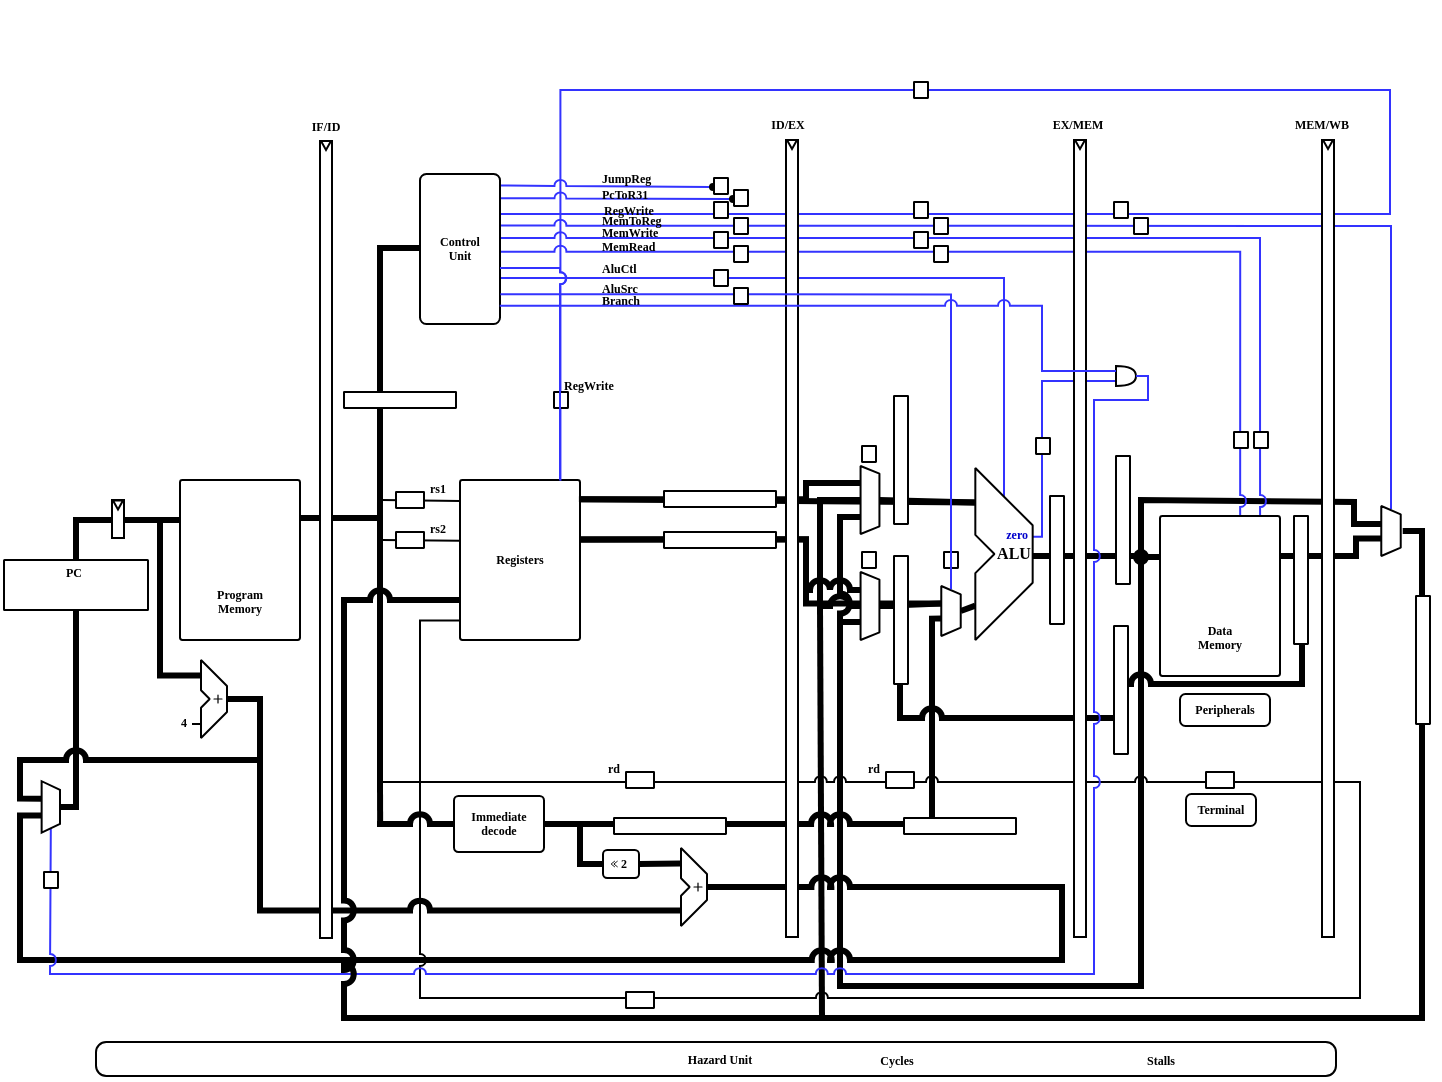 <mxfile compressed="true" version="14.5.6" type="device"><diagram id="6v_UKsHeDzqBDUNiW_st" name="RISC-V"><mxGraphModel dx="542" dy="329" grid="1" gridSize="1" guides="1" tooltips="1" connect="1" arrows="1" fold="0" page="1" pageScale="1" pageWidth="700" pageHeight="540" background="#FFFFFF" math="0" shadow="0"><root><mxCell id="0jYIva3T7vnUbckOAgtF-0"/><mxCell id="0jYIva3T7vnUbckOAgtF-1" style="locked=1;" parent="0jYIva3T7vnUbckOAgtF-0"/><UserObject label="" tags="simple forwarding pipeline" id="Haz_8EwUBin59iLyk_8Q-227"><mxCell style="rounded=1;gradientColor=none;perimeterSpacing=0;arcSize=1;strokeColor=none;movable=1;resizable=1;rotatable=1;deletable=1;editable=1;connectable=1;" parent="0jYIva3T7vnUbckOAgtF-1" vertex="1"><mxGeometry width="720" height="540" as="geometry"/></mxCell></UserObject><mxCell id="Haz_8EwUBin59iLyk_8Q-26" value="CPU" parent="0jYIva3T7vnUbckOAgtF-0"/><UserObject label="" tags="simple pipeline" id="Haz_8EwUBin59iLyk_8Q-28"><mxCell style="edgeStyle=orthogonalEdgeStyle;rounded=0;orthogonalLoop=1;jettySize=auto;html=0;exitX=0;exitY=0.35;exitDx=0;exitDy=0;exitPerimeter=0;entryX=0.984;entryY=0.37;entryDx=0;entryDy=0;entryPerimeter=0;shadow=0;fontFamily=sans-serif;fontSize=6;strokeWidth=3;labelBackgroundColor=none;endFill=0;endArrow=none;sketch=0;jumpStyle=arc;" parent="Haz_8EwUBin59iLyk_8Q-26" source="Haz_8EwUBin59iLyk_8Q-113" target="Haz_8EwUBin59iLyk_8Q-40" edge="1"><mxGeometry relative="1" as="geometry"><Array as="points"><mxPoint x="403" y="302"/><mxPoint x="403" y="270"/></Array></mxGeometry></mxCell></UserObject><UserObject label="" tags="simple pipeline" id="Haz_8EwUBin59iLyk_8Q-29"><mxCell style="rounded=0;sketch=0;jumpStyle=arc;orthogonalLoop=1;jettySize=auto;html=1;exitX=0;exitY=0.2;exitDx=0;exitDy=0;exitPerimeter=0;entryX=1.001;entryY=0.12;entryDx=0;entryDy=0;entryPerimeter=0;shadow=0;labelBackgroundColor=none;endArrow=none;endFill=0;strokeWidth=3;fontFamily=sans-serif;fontSize=6;" parent="Haz_8EwUBin59iLyk_8Q-26" source="Haz_8EwUBin59iLyk_8Q-180" target="Haz_8EwUBin59iLyk_8Q-40" edge="1"><mxGeometry relative="1" as="geometry"/></mxCell></UserObject><UserObject label="" tags="simple pipeline forwarding" id="Haz_8EwUBin59iLyk_8Q-30"><mxCell style="edgeStyle=orthogonalEdgeStyle;rounded=0;sketch=0;jumpStyle=arc;orthogonalLoop=1;jettySize=auto;shadow=0;endArrow=none;endFill=0;strokeColor=#3333FF;strokeWidth=1;fontSize=6;fontFamily=sans-serif;verticalAlign=middle;align=center;labelPosition=center;verticalLabelPosition=middle;labelBackgroundColor=none;html=1;exitX=0.5;exitY=0.17;exitDx=0;exitDy=0;exitPerimeter=0;entryX=0.993;entryY=0.695;entryDx=0;entryDy=0;entryPerimeter=0;" parent="Haz_8EwUBin59iLyk_8Q-26" source="Haz_8EwUBin59iLyk_8Q-180" edge="1" target="Haz_8EwUBin59iLyk_8Q-85"><mxGeometry x="485" y="234" as="geometry"><mxPoint x="250" y="134" as="targetPoint"/><Array as="points"><mxPoint x="502" y="139"/><mxPoint x="250" y="139"/></Array><mxPoint x="503" y="247" as="sourcePoint"/></mxGeometry></mxCell></UserObject><object label="" tags="forwarding" id="Haz_8EwUBin59iLyk_8Q-31"><mxCell style="edgeStyle=orthogonalEdgeStyle;rounded=0;sketch=0;jumpStyle=arc;orthogonalLoop=1;jettySize=auto;exitX=0.5;exitY=1;exitDx=0;exitDy=0;shadow=0;labelBackgroundColor=none;endArrow=none;endFill=0;strokeWidth=3;fontFamily=sans-serif;fontSize=6;entryX=0.508;entryY=-0.192;entryDx=0;entryDy=0;entryPerimeter=0;" parent="Haz_8EwUBin59iLyk_8Q-26" source="Haz_8EwUBin59iLyk_8Q-148" target="Haz_8EwUBin59iLyk_8Q-150" edge="1"><mxGeometry relative="1" as="geometry"><mxPoint x="420.015" y="506" as="targetPoint"/></mxGeometry></mxCell></object><object label="" tags="forwarding" id="Haz_8EwUBin59iLyk_8Q-32"><mxCell style="edgeStyle=orthogonalEdgeStyle;rounded=0;sketch=0;jumpStyle=arc;orthogonalLoop=1;jettySize=auto;html=1;entryX=0.5;entryY=1;entryDx=0;entryDy=0;shadow=0;labelBackgroundColor=none;endArrow=none;endFill=0;strokeWidth=3;fontFamily=sans-serif;fontSize=6;" parent="Haz_8EwUBin59iLyk_8Q-26" source="Haz_8EwUBin59iLyk_8Q-143" target="Haz_8EwUBin59iLyk_8Q-145" edge="1"><mxGeometry relative="1" as="geometry"/></mxCell></object><UserObject label="" tags="forwarding" id="Haz_8EwUBin59iLyk_8Q-33"><mxCell style="edgeStyle=orthogonalEdgeStyle;rounded=0;sketch=0;jumpStyle=sharp;orthogonalLoop=1;jettySize=auto;html=1;shadow=0;labelBackgroundColor=none;endArrow=none;endFill=0;strokeWidth=3;fontFamily=sans-serif;fontSize=6;entryX=0.5;entryY=1;entryDx=0;entryDy=0;" parent="Haz_8EwUBin59iLyk_8Q-26" source="Haz_8EwUBin59iLyk_8Q-150" target="Haz_8EwUBin59iLyk_8Q-56" edge="1"><mxGeometry relative="1" as="geometry"><mxPoint x="571" y="286" as="targetPoint"/><Array as="points"><mxPoint x="420" y="493"/><mxPoint x="571" y="493"/></Array></mxGeometry></mxCell></UserObject><UserObject label="" tags="simple pipeline forwarding" id="Haz_8EwUBin59iLyk_8Q-34"><mxCell style="edgeStyle=orthogonalEdgeStyle;rounded=0;sketch=0;jumpStyle=sharp;orthogonalLoop=1;jettySize=auto;shadow=0;endArrow=none;endFill=0;strokeColor=#000000;strokeWidth=3;fontSize=6;fontFamily=sans-serif;verticalAlign=middle;align=center;labelPosition=center;verticalLabelPosition=middle;labelBackgroundColor=none;html=1;entryX=0;entryY=0.35;entryDx=0;entryDy=0;entryPerimeter=0;" parent="Haz_8EwUBin59iLyk_8Q-26" source="Haz_8EwUBin59iLyk_8Q-56" target="Haz_8EwUBin59iLyk_8Q-112" edge="1"><mxGeometry relative="1" as="geometry"><mxPoint x="690" y="262" as="targetPoint"/><Array as="points"><mxPoint x="570" y="250"/><mxPoint x="632" y="250"/><mxPoint x="632" y="251"/><mxPoint x="677" y="251"/><mxPoint x="677" y="262"/><mxPoint x="691" y="262"/></Array></mxGeometry></mxCell></UserObject><UserObject label="" tags="forwarding" id="Haz_8EwUBin59iLyk_8Q-35"><mxCell style="rounded=0;sketch=0;jumpStyle=sharp;orthogonalLoop=1;jettySize=auto;html=1;exitX=1;exitY=0.5;exitDx=0;exitDy=0;exitPerimeter=0;entryX=0;entryY=0.2;entryDx=0;entryDy=0;entryPerimeter=0;shadow=0;labelBackgroundColor=none;endArrow=none;endFill=0;strokeWidth=3;fontFamily=sans-serif;fontSize=6;" parent="Haz_8EwUBin59iLyk_8Q-26" source="Haz_8EwUBin59iLyk_8Q-116" target="Haz_8EwUBin59iLyk_8Q-180" edge="1"><mxGeometry relative="1" as="geometry"/></mxCell></UserObject><UserObject label="" tags="simple pipeline forwarding" id="Haz_8EwUBin59iLyk_8Q-36"><mxCell style="group;rounded=0;container=0;fontFamily=sans-serif;fontSize=6;verticalAlign=middle;align=center;labelPosition=center;verticalLabelPosition=middle;labelBackgroundColor=none;html=1;" parent="Haz_8EwUBin59iLyk_8Q-26" vertex="1" connectable="0"><mxGeometry width="720" height="540" as="geometry"/></mxCell></UserObject><UserObject label="" tags="simple pipeline forwarding" id="Haz_8EwUBin59iLyk_8Q-37"><mxCell style="edgeStyle=orthogonalEdgeStyle;jumpStyle=arc;orthogonalLoop=1;jettySize=auto;entryX=0;entryY=0.25;entryDx=0;entryDy=0;endArrow=none;endFill=0;fontSize=6;strokeWidth=3;sketch=0;shadow=0;rounded=0;fontFamily=sans-serif;verticalAlign=middle;align=center;labelPosition=center;verticalLabelPosition=middle;labelBackgroundColor=none;html=1;" parent="Haz_8EwUBin59iLyk_8Q-26" source="Haz_8EwUBin59iLyk_8Q-39" target="Haz_8EwUBin59iLyk_8Q-208" edge="1"><mxGeometry relative="1" as="geometry"><Array as="points"><mxPoint x="38" y="260"/></Array></mxGeometry></mxCell></UserObject><UserObject label="" tags="simple pipeline forwarding" id="Haz_8EwUBin59iLyk_8Q-38"><mxCell style="edgeStyle=orthogonalEdgeStyle;rounded=0;sketch=0;jumpStyle=arc;orthogonalLoop=1;jettySize=auto;entryX=0;entryY=0.2;entryDx=0;entryDy=0;entryPerimeter=0;shadow=0;endArrow=none;endFill=0;strokeColor=#000000;strokeWidth=3;fontSize=6;fontFamily=sans-serif;verticalAlign=middle;align=center;labelPosition=center;verticalLabelPosition=middle;labelBackgroundColor=none;html=1;" parent="Haz_8EwUBin59iLyk_8Q-26" source="Haz_8EwUBin59iLyk_8Q-39" target="Haz_8EwUBin59iLyk_8Q-219" edge="1"><mxGeometry relative="1" as="geometry"><Array as="points"><mxPoint x="38" y="260"/><mxPoint x="80" y="260"/><mxPoint x="80" y="338"/></Array><mxPoint x="100.944" y="338" as="targetPoint"/></mxGeometry></mxCell></UserObject><UserObject label="" tags="simple pipeline forwarding" id="Haz_8EwUBin59iLyk_8Q-39"><mxCell style="rounded=1;gradientColor=none;perimeterSpacing=0;arcSize=1;fontSize=6;fontStyle=1;verticalAlign=middle;spacing=0;fontFamily=sans-serif;align=center;labelPosition=center;verticalLabelPosition=middle;labelBackgroundColor=none;html=1;" parent="Haz_8EwUBin59iLyk_8Q-26" vertex="1"><mxGeometry x="2" y="280" width="72" height="25" as="geometry"/></mxCell></UserObject><UserObject label="Registers" tags="simple pipeline forwarding" id="Haz_8EwUBin59iLyk_8Q-40"><mxCell style="rounded=1;gradientColor=none;arcSize=2;fontSize=6;fontStyle=1;fontFamily=sans-serif;verticalAlign=middle;align=center;labelPosition=center;verticalLabelPosition=middle;labelBackgroundColor=none;" parent="Haz_8EwUBin59iLyk_8Q-26" vertex="1"><mxGeometry x="230" y="240" width="60" height="80" as="geometry"/></mxCell></UserObject><UserObject label="" tags="simple pipeline forwarding" id="Haz_8EwUBin59iLyk_8Q-41"><mxCell style="edgeStyle=orthogonalEdgeStyle;rounded=0;sketch=0;jumpStyle=sharp;orthogonalLoop=1;jettySize=auto;exitX=0;exitY=0.493;exitDx=0;exitDy=0;entryX=1;entryY=0.5;entryDx=0;entryDy=0;shadow=0;endArrow=none;endFill=0;strokeColor=#000000;strokeWidth=3;fontSize=6;fontFamily=sans-serif;verticalAlign=middle;align=center;labelPosition=center;verticalLabelPosition=middle;labelBackgroundColor=none;html=1;exitPerimeter=0;" parent="Haz_8EwUBin59iLyk_8Q-26" source="Haz_8EwUBin59iLyk_8Q-85" target="Haz_8EwUBin59iLyk_8Q-75" edge="1"><mxGeometry relative="1" as="geometry"><Array as="points"/></mxGeometry></mxCell></UserObject><UserObject label="" tags="pipeline forwarding" id="Haz_8EwUBin59iLyk_8Q-42"><mxCell style="edgeStyle=orthogonalEdgeStyle;rounded=0;sketch=0;jumpStyle=arc;orthogonalLoop=1;jettySize=auto;exitX=1;exitY=0.25;exitDx=0;exitDy=0;shadow=0;endArrow=none;endFill=0;strokeWidth=1;fontSize=6;strokeColor=#3333FF;entryX=0.837;entryY=0.004;entryDx=0;entryDy=0;entryPerimeter=0;fontFamily=sans-serif;verticalAlign=middle;align=center;labelPosition=center;verticalLabelPosition=middle;labelBackgroundColor=none;html=1;" parent="Haz_8EwUBin59iLyk_8Q-26" source="Haz_8EwUBin59iLyk_8Q-85" target="Haz_8EwUBin59iLyk_8Q-40" edge="1"><mxGeometry relative="1" as="geometry"><mxPoint x="280" y="232" as="targetPoint"/><Array as="points"><mxPoint x="695" y="107"/><mxPoint x="695" y="45"/><mxPoint x="280" y="45"/></Array></mxGeometry></mxCell></UserObject><UserObject label="" tags="simple pipeline forwarding" id="Haz_8EwUBin59iLyk_8Q-43"><mxCell style="edgeStyle=orthogonalEdgeStyle;rounded=0;sketch=0;jumpStyle=arc;orthogonalLoop=1;jettySize=auto;exitX=0.997;exitY=0.161;exitDx=0;exitDy=0;entryX=0;entryY=0.5;entryDx=0;entryDy=0;shadow=0;endArrow=none;endFill=0;strokeColor=#3333FF;strokeWidth=1;fontSize=6;exitPerimeter=0;fontFamily=sans-serif;verticalAlign=middle;align=center;labelPosition=center;verticalLabelPosition=middle;labelBackgroundColor=none;html=1;" parent="Haz_8EwUBin59iLyk_8Q-26" source="Haz_8EwUBin59iLyk_8Q-85" target="Haz_8EwUBin59iLyk_8Q-82" edge="1"><mxGeometry relative="1" as="geometry"><Array as="points"/></mxGeometry></mxCell></UserObject><UserObject label="" tags="simple pipeline forwarding" id="Haz_8EwUBin59iLyk_8Q-44"><mxCell style="edgeStyle=orthogonalEdgeStyle;rounded=0;sketch=0;jumpStyle=sharp;orthogonalLoop=1;jettySize=auto;entryX=0;entryY=0.5;entryDx=0;entryDy=0;shadow=0;endArrow=none;endFill=0;strokeColor=#000000;strokeWidth=3;fontSize=6;fontFamily=sans-serif;verticalAlign=middle;align=center;labelPosition=center;verticalLabelPosition=middle;labelBackgroundColor=none;html=1;exitX=1;exitY=0.5;exitDx=0;exitDy=0;" parent="Haz_8EwUBin59iLyk_8Q-26" source="Haz_8EwUBin59iLyk_8Q-45" target="Haz_8EwUBin59iLyk_8Q-59" edge="1"><mxGeometry relative="1" as="geometry"><Array as="points"/></mxGeometry></mxCell></UserObject><UserObject label="Immediate&#10;decode" link="#immediate-decode" tags="simple pipeline forwarding" id="Haz_8EwUBin59iLyk_8Q-45"><mxCell style="rounded=1;gradientColor=none;arcSize=8;fontSize=6;fontFamily=sans-serif;fontStyle=1;verticalAlign=middle;align=center;labelPosition=center;verticalLabelPosition=middle;labelBackgroundColor=none;" parent="Haz_8EwUBin59iLyk_8Q-26" vertex="1"><mxGeometry x="227" y="398" width="45" height="28" as="geometry"/></mxCell></UserObject><UserObject label="" tags="simple pipeline forwarding" id="Haz_8EwUBin59iLyk_8Q-46"><mxCell style="edgeStyle=orthogonalEdgeStyle;rounded=0;sketch=0;jumpStyle=sharp;orthogonalLoop=1;jettySize=auto;exitX=1;exitY=0.25;exitDx=0;exitDy=0;entryX=0;entryY=0.65;entryDx=0;entryDy=0;entryPerimeter=0;shadow=0;endArrow=none;endFill=0;strokeColor=#000000;strokeWidth=3;fontSize=6;fontFamily=sans-serif;verticalAlign=middle;align=center;labelPosition=center;verticalLabelPosition=middle;labelBackgroundColor=none;html=1;" parent="Haz_8EwUBin59iLyk_8Q-26" source="Haz_8EwUBin59iLyk_8Q-211" target="Haz_8EwUBin59iLyk_8Q-112" edge="1"><mxGeometry relative="1" as="geometry"><Array as="points"><mxPoint x="678" y="278"/><mxPoint x="678" y="269"/></Array><mxPoint x="689.096" y="270.06" as="targetPoint"/></mxGeometry></mxCell></UserObject><UserObject label="" tags="simple pipeline forwarding" id="Haz_8EwUBin59iLyk_8Q-47"><mxCell style="edgeStyle=orthogonalEdgeStyle;rounded=0;sketch=0;jumpStyle=arc;orthogonalLoop=1;jettySize=auto;exitX=0.668;exitY=0.003;exitDx=0;exitDy=0;entryX=1.001;entryY=0.518;entryDx=0;entryDy=0;entryPerimeter=0;shadow=0;endArrow=none;endFill=0;strokeColor=#3333FF;strokeWidth=1;fontSize=6;exitPerimeter=0;fontFamily=sans-serif;verticalAlign=middle;align=center;labelPosition=center;verticalLabelPosition=middle;labelBackgroundColor=none;html=1;" parent="Haz_8EwUBin59iLyk_8Q-26" source="Haz_8EwUBin59iLyk_8Q-211" target="Haz_8EwUBin59iLyk_8Q-85" edge="1"><mxGeometry relative="1" as="geometry"/></mxCell></UserObject><UserObject label="" tags="simple pipeline forwarding" id="Haz_8EwUBin59iLyk_8Q-48"><mxCell style="edgeStyle=orthogonalEdgeStyle;rounded=0;sketch=0;jumpStyle=arc;orthogonalLoop=1;jettySize=auto;exitX=0.834;exitY=0.001;exitDx=0;exitDy=0;entryX=1.001;entryY=0.427;entryDx=0;entryDy=0;entryPerimeter=0;shadow=0;endArrow=none;endFill=0;strokeColor=#3333FF;strokeWidth=1;fontSize=6;exitPerimeter=0;fontFamily=sans-serif;verticalAlign=middle;align=center;labelPosition=center;verticalLabelPosition=middle;labelBackgroundColor=none;html=1;" parent="Haz_8EwUBin59iLyk_8Q-26" source="Haz_8EwUBin59iLyk_8Q-211" target="Haz_8EwUBin59iLyk_8Q-85" edge="1"><mxGeometry relative="1" as="geometry"/></mxCell></UserObject><UserObject label="" tags="simple pipeline forwarding" id="Haz_8EwUBin59iLyk_8Q-49"><mxCell style="edgeStyle=orthogonalEdgeStyle;rounded=0;sketch=0;jumpStyle=arc;orthogonalLoop=1;jettySize=auto;exitX=0.5;exitY=0.065;exitDx=0;exitDy=0;entryX=1.002;entryY=0.344;entryDx=0;entryDy=0;entryPerimeter=0;shadow=0;endArrow=none;endFill=0;strokeColor=#3333FF;strokeWidth=1;fontSize=6;fontFamily=sans-serif;verticalAlign=middle;align=center;labelPosition=center;verticalLabelPosition=middle;labelBackgroundColor=none;html=1;exitPerimeter=0;" parent="Haz_8EwUBin59iLyk_8Q-26" source="Haz_8EwUBin59iLyk_8Q-112" target="Haz_8EwUBin59iLyk_8Q-85" edge="1"><mxGeometry relative="1" as="geometry"><Array as="points"><mxPoint x="696" y="113"/><mxPoint x="470" y="113"/></Array><mxPoint x="694.137" y="255.287" as="sourcePoint"/></mxGeometry></mxCell></UserObject><UserObject label="" tags="simple pipeline forwarding" id="Haz_8EwUBin59iLyk_8Q-51"><mxCell style="edgeStyle=orthogonalEdgeStyle;rounded=0;sketch=0;jumpStyle=sharp;orthogonalLoop=1;jettySize=auto;shadow=0;endArrow=none;endFill=0;strokeColor=#000000;strokeWidth=3;fontSize=6;fontFamily=sans-serif;verticalAlign=middle;align=center;labelPosition=center;verticalLabelPosition=middle;labelBackgroundColor=none;html=1;" parent="Haz_8EwUBin59iLyk_8Q-26" target="Haz_8EwUBin59iLyk_8Q-56" edge="1"><mxGeometry relative="1" as="geometry"><mxPoint x="515" y="278" as="sourcePoint"/></mxGeometry></mxCell></UserObject><UserObject label="" tags="simple pipeline forwarding" id="Haz_8EwUBin59iLyk_8Q-52"><mxCell style="edgeStyle=orthogonalEdgeStyle;rounded=0;sketch=0;jumpStyle=sharp;orthogonalLoop=1;jettySize=auto;entryX=0;entryY=0.75;entryDx=0;entryDy=0;entryPerimeter=0;shadow=0;endArrow=none;endFill=0;strokeColor=#3333FF;strokeWidth=1;fontFamily=sans-serif;fontSize=6;verticalAlign=middle;align=center;labelPosition=center;verticalLabelPosition=middle;labelBackgroundColor=none;html=1;exitX=1;exitY=0.4;exitDx=0;exitDy=0;exitPerimeter=0;" parent="Haz_8EwUBin59iLyk_8Q-26" source="Haz_8EwUBin59iLyk_8Q-180" target="Haz_8EwUBin59iLyk_8Q-84" edge="1"><mxGeometry relative="1" as="geometry"><Array as="points"><mxPoint x="521" y="268"/><mxPoint x="521" y="190"/></Array><mxPoint x="515" y="266" as="sourcePoint"/></mxGeometry></mxCell></UserObject><UserObject label="" tags="simple pipeline forwarding" id="Haz_8EwUBin59iLyk_8Q-53"><mxCell style="edgeStyle=orthogonalEdgeStyle;rounded=0;sketch=0;jumpStyle=sharp;orthogonalLoop=1;jettySize=auto;exitX=0.5;exitY=0;exitDx=0;exitDy=0;entryX=0.5;entryY=1;entryDx=0;entryDy=0;shadow=0;endArrow=none;endFill=0;strokeColor=#000000;strokeWidth=3;fontSize=6;fontFamily=sans-serif;verticalAlign=middle;align=center;labelPosition=center;verticalLabelPosition=middle;labelBackgroundColor=none;html=1;" parent="Haz_8EwUBin59iLyk_8Q-26" source="Haz_8EwUBin59iLyk_8Q-156" target="Haz_8EwUBin59iLyk_8Q-39" edge="1"><mxGeometry relative="1" as="geometry"><Array as="points"><mxPoint x="38" y="403"/></Array></mxGeometry></mxCell></UserObject><UserObject label="" tags="simple pipeline forwarding" id="Haz_8EwUBin59iLyk_8Q-54"><mxCell style="edgeStyle=orthogonalEdgeStyle;rounded=0;sketch=0;jumpStyle=arc;orthogonalLoop=1;jettySize=auto;entryX=0.331;entryY=0.993;entryDx=0;entryDy=0;entryPerimeter=0;shadow=0;endArrow=none;endFill=0;strokeColor=#000000;strokeWidth=3;fontSize=6;fontFamily=sans-serif;verticalAlign=middle;align=center;labelPosition=center;verticalLabelPosition=middle;labelBackgroundColor=none;html=1;exitX=1;exitY=0.5;exitDx=0;exitDy=0;exitPerimeter=0;" parent="Haz_8EwUBin59iLyk_8Q-26" source="Haz_8EwUBin59iLyk_8Q-222" target="Haz_8EwUBin59iLyk_8Q-156" edge="1"><mxGeometry relative="1" as="geometry"><Array as="points"><mxPoint x="531" y="443"/><mxPoint x="531" y="480"/><mxPoint x="10" y="480"/><mxPoint x="10" y="408"/></Array><mxPoint x="353.5" y="444.0" as="sourcePoint"/></mxGeometry></mxCell></UserObject><UserObject label="" tags="simple pipeline forwarding" id="Haz_8EwUBin59iLyk_8Q-55"><mxCell style="edgeStyle=orthogonalEdgeStyle;rounded=0;sketch=0;jumpStyle=sharp;orthogonalLoop=1;jettySize=auto;exitX=1;exitY=0.5;exitDx=0;exitDy=0;entryX=0;entryY=0.25;entryDx=0;entryDy=0;shadow=0;endArrow=none;endFill=0;strokeColor=#000000;strokeWidth=3;fontSize=6;fontFamily=sans-serif;verticalAlign=middle;align=center;labelPosition=center;verticalLabelPosition=middle;labelBackgroundColor=none;html=1;" parent="Haz_8EwUBin59iLyk_8Q-26" source="Haz_8EwUBin59iLyk_8Q-56" target="Haz_8EwUBin59iLyk_8Q-211" edge="1"><mxGeometry relative="1" as="geometry"/></mxCell></UserObject><UserObject label="" tags="simple pipeline forwarding" id="Haz_8EwUBin59iLyk_8Q-56"><mxCell style="ellipse;whiteSpace=wrap;aspect=fixed;rounded=1;fontSize=6;align=center;fillColor=#000000;fontFamily=sans-serif;verticalAlign=middle;labelPosition=center;verticalLabelPosition=middle;labelBackgroundColor=none;html=1;" parent="Haz_8EwUBin59iLyk_8Q-26" vertex="1"><mxGeometry x="567" y="275" width="7" height="7" as="geometry"/></mxCell></UserObject><UserObject label="" tags="simple pipeline forwarding" id="Haz_8EwUBin59iLyk_8Q-57"><mxCell style="edgeStyle=orthogonalEdgeStyle;rounded=0;sketch=0;jumpStyle=sharp;orthogonalLoop=1;jettySize=auto;shadow=0;endArrow=none;endFill=0;strokeColor=#000000;strokeWidth=3;fontSize=6;exitX=0.5;exitY=1;exitDx=0;exitDy=0;fontFamily=sans-serif;verticalAlign=middle;align=center;labelPosition=center;verticalLabelPosition=middle;labelBackgroundColor=none;html=1;entryX=0;entryY=0.5;entryDx=0;entryDy=0;" parent="Haz_8EwUBin59iLyk_8Q-26" source="Haz_8EwUBin59iLyk_8Q-59" target="Haz_8EwUBin59iLyk_8Q-87" edge="1"><mxGeometry relative="1" as="geometry"><Array as="points"><mxPoint x="290" y="432"/></Array><mxPoint x="296" y="432" as="targetPoint"/></mxGeometry></mxCell></UserObject><UserObject label="" tags="simple pipeline forwarding" id="Haz_8EwUBin59iLyk_8Q-58"><mxCell style="edgeStyle=orthogonalEdgeStyle;rounded=0;sketch=0;jumpStyle=arc;orthogonalLoop=1;jettySize=auto;entryX=0;entryY=0.65;entryDx=0;entryDy=0;shadow=0;endArrow=none;endFill=0;strokeColor=#000000;strokeWidth=3;fontSize=6;entryPerimeter=0;fontFamily=sans-serif;verticalAlign=middle;align=center;labelPosition=center;verticalLabelPosition=middle;labelBackgroundColor=none;html=1;exitX=1;exitY=0.5;exitDx=0;exitDy=0;" parent="Haz_8EwUBin59iLyk_8Q-26" source="Haz_8EwUBin59iLyk_8Q-59" target="Haz_8EwUBin59iLyk_8Q-113" edge="1"><mxGeometry relative="1" as="geometry"><Array as="points"><mxPoint x="466" y="412"/><mxPoint x="466" y="309"/></Array><mxPoint x="293" y="412.5" as="sourcePoint"/><mxPoint x="470.639" y="309.25" as="targetPoint"/></mxGeometry></mxCell></UserObject><UserObject label="" tags="simple pipeline forwarding" id="Haz_8EwUBin59iLyk_8Q-59"><mxCell style="rounded=0;whiteSpace=wrap;fillColor=#000000;fontSize=6;align=center;fontFamily=sans-serif;verticalAlign=middle;labelPosition=center;verticalLabelPosition=middle;labelBackgroundColor=none;html=1;" parent="Haz_8EwUBin59iLyk_8Q-26" vertex="1"><mxGeometry x="289" y="411" width="2" height="2" as="geometry"/></mxCell></UserObject><UserObject label="" tags="simple pipeline forwarding" id="Haz_8EwUBin59iLyk_8Q-60"><mxCell style="edgeStyle=orthogonalEdgeStyle;rounded=0;sketch=0;jumpStyle=arc;orthogonalLoop=1;jettySize=auto;entryX=0.007;entryY=0.878;entryDx=0;entryDy=0;entryPerimeter=0;shadow=0;endArrow=none;endFill=0;strokeColor=#000000;strokeWidth=1;fontSize=6;fontFamily=sans-serif;verticalAlign=middle;align=center;labelPosition=center;verticalLabelPosition=middle;labelBackgroundColor=none;html=1;exitX=1;exitY=0.5;exitDx=0;exitDy=0;" parent="Haz_8EwUBin59iLyk_8Q-26" target="Haz_8EwUBin59iLyk_8Q-40" edge="1"><mxGeometry relative="1" as="geometry"><Array as="points"><mxPoint x="680" y="391"/><mxPoint x="680" y="499"/><mxPoint x="210" y="499"/><mxPoint x="210" y="310"/></Array><mxPoint x="190" y="391" as="sourcePoint"/><mxPoint x="228.46" y="309.92" as="targetPoint"/></mxGeometry></mxCell></UserObject><UserObject label="" tags="simple pipeline forwarding" id="Haz_8EwUBin59iLyk_8Q-61"><mxCell style="rounded=0;whiteSpace=wrap;fillColor=#000000;fontSize=6;align=center;fontFamily=sans-serif;verticalAlign=middle;labelPosition=center;verticalLabelPosition=middle;labelBackgroundColor=none;html=1;" parent="Haz_8EwUBin59iLyk_8Q-26" vertex="1"><mxGeometry x="189" y="390" width="2" height="2" as="geometry"/></mxCell></UserObject><UserObject label="" tags="simple pipeline forwarding" id="Haz_8EwUBin59iLyk_8Q-62"><mxCell style="edgeStyle=orthogonalEdgeStyle;rounded=0;sketch=0;jumpStyle=arc;orthogonalLoop=1;jettySize=auto;entryX=0;entryY=0.5;entryDx=0;entryDy=0;shadow=0;endArrow=none;endFill=0;strokeColor=#000000;strokeWidth=3;fontSize=6;fontFamily=sans-serif;verticalAlign=middle;align=center;labelPosition=center;verticalLabelPosition=middle;labelBackgroundColor=none;html=1;exitX=1;exitY=0.5;exitDx=0;exitDy=0;" parent="Haz_8EwUBin59iLyk_8Q-26" source="Haz_8EwUBin59iLyk_8Q-64" target="Haz_8EwUBin59iLyk_8Q-45" edge="1"><mxGeometry relative="1" as="geometry"><mxPoint x="196" y="412" as="sourcePoint"/><Array as="points"><mxPoint x="209" y="412"/><mxPoint x="209" y="412"/></Array></mxGeometry></mxCell></UserObject><UserObject label="" tags="simple pipeline forwarding" id="Haz_8EwUBin59iLyk_8Q-63"><mxCell style="edgeStyle=orthogonalEdgeStyle;rounded=0;sketch=0;jumpStyle=sharp;orthogonalLoop=1;jettySize=auto;entryX=0.5;entryY=1;entryDx=0;entryDy=0;shadow=0;endArrow=none;endFill=0;strokeColor=#000000;strokeWidth=3;fontSize=6;fontFamily=sans-serif;verticalAlign=middle;align=center;labelPosition=center;verticalLabelPosition=middle;labelBackgroundColor=none;html=1;exitX=0.538;exitY=0.516;exitDx=0;exitDy=0;exitPerimeter=0;" parent="Haz_8EwUBin59iLyk_8Q-26" source="Haz_8EwUBin59iLyk_8Q-64" target="Haz_8EwUBin59iLyk_8Q-61" edge="1"><mxGeometry relative="1" as="geometry"/></mxCell></UserObject><UserObject label="" tags="simple pipeline forwarding" id="Haz_8EwUBin59iLyk_8Q-64"><mxCell style="rounded=0;whiteSpace=wrap;fillColor=#000000;fontSize=6;align=center;fontFamily=sans-serif;verticalAlign=middle;labelPosition=center;verticalLabelPosition=middle;labelBackgroundColor=none;html=1;" parent="Haz_8EwUBin59iLyk_8Q-26" vertex="1"><mxGeometry x="189" y="411" width="2" height="2" as="geometry"/></mxCell></UserObject><UserObject label="" tags="simple pipeline forwarding" id="Haz_8EwUBin59iLyk_8Q-65"><mxCell style="edgeStyle=orthogonalEdgeStyle;rounded=0;sketch=0;jumpStyle=sharp;orthogonalLoop=1;jettySize=auto;entryX=0.5;entryY=0;entryDx=0;entryDy=0;shadow=0;endArrow=none;endFill=0;strokeColor=#000000;strokeWidth=3;fontSize=6;fontFamily=sans-serif;verticalAlign=middle;align=center;labelPosition=center;verticalLabelPosition=middle;labelBackgroundColor=none;html=1;" parent="Haz_8EwUBin59iLyk_8Q-26" source="Haz_8EwUBin59iLyk_8Q-67" target="Haz_8EwUBin59iLyk_8Q-61" edge="1"><mxGeometry relative="1" as="geometry"/></mxCell></UserObject><UserObject label="" tags="simple pipeline forwarding" id="Haz_8EwUBin59iLyk_8Q-66"><mxCell style="edgeStyle=orthogonalEdgeStyle;rounded=0;sketch=0;jumpStyle=sharp;orthogonalLoop=1;jettySize=auto;entryX=-0.001;entryY=0.379;entryDx=0;entryDy=0;entryPerimeter=0;shadow=0;endArrow=none;endFill=0;strokeColor=#000000;strokeWidth=1;fontSize=6;fontFamily=sans-serif;verticalAlign=middle;align=center;labelPosition=center;verticalLabelPosition=middle;labelBackgroundColor=none;html=1;" parent="Haz_8EwUBin59iLyk_8Q-26" source="Haz_8EwUBin59iLyk_8Q-67" target="Haz_8EwUBin59iLyk_8Q-40" edge="1"><mxGeometry relative="1" as="geometry"/></mxCell></UserObject><UserObject label="" tags="simple pipeline forwarding" id="Haz_8EwUBin59iLyk_8Q-67"><mxCell style="rounded=0;whiteSpace=wrap;fillColor=#000000;fontSize=6;align=center;fontFamily=sans-serif;verticalAlign=middle;labelPosition=center;verticalLabelPosition=middle;labelBackgroundColor=none;html=1;" parent="Haz_8EwUBin59iLyk_8Q-26" vertex="1"><mxGeometry x="189" y="269" width="2" height="2" as="geometry"/></mxCell></UserObject><UserObject label="" tags="simple pipeline forwarding" id="Haz_8EwUBin59iLyk_8Q-68"><mxCell style="edgeStyle=orthogonalEdgeStyle;rounded=0;sketch=0;jumpStyle=sharp;orthogonalLoop=1;jettySize=auto;exitX=0.5;exitY=0;exitDx=0;exitDy=0;entryX=0.497;entryY=1.045;entryDx=0;entryDy=0;entryPerimeter=0;shadow=0;endArrow=none;endFill=0;strokeColor=#000000;strokeWidth=3;fontSize=6;fontFamily=sans-serif;verticalAlign=middle;align=center;labelPosition=center;verticalLabelPosition=middle;labelBackgroundColor=none;html=1;" parent="Haz_8EwUBin59iLyk_8Q-26" source="Haz_8EwUBin59iLyk_8Q-71" target="Haz_8EwUBin59iLyk_8Q-74" edge="1"><mxGeometry relative="1" as="geometry"/></mxCell></UserObject><UserObject label="" tags="simple pipeline forwarding" id="Haz_8EwUBin59iLyk_8Q-69"><mxCell style="edgeStyle=orthogonalEdgeStyle;rounded=0;sketch=0;jumpStyle=sharp;orthogonalLoop=1;jettySize=auto;exitX=0.5;exitY=1;exitDx=0;exitDy=0;entryX=0.5;entryY=0;entryDx=0;entryDy=0;shadow=0;endArrow=none;endFill=0;strokeColor=#000000;strokeWidth=3;fontSize=6;fontFamily=sans-serif;verticalAlign=middle;align=center;labelPosition=center;verticalLabelPosition=middle;labelBackgroundColor=none;html=1;" parent="Haz_8EwUBin59iLyk_8Q-26" source="Haz_8EwUBin59iLyk_8Q-71" target="Haz_8EwUBin59iLyk_8Q-67" edge="1"><mxGeometry relative="1" as="geometry"><mxPoint x="184" y="261" as="sourcePoint"/><mxPoint x="184" y="269" as="targetPoint"/></mxGeometry></mxCell></UserObject><UserObject label="" tags="simple pipeline forwarding" id="Haz_8EwUBin59iLyk_8Q-70"><mxCell style="edgeStyle=orthogonalEdgeStyle;rounded=0;sketch=0;jumpStyle=sharp;orthogonalLoop=1;jettySize=auto;exitX=0;exitY=0.5;exitDx=0;exitDy=0;entryX=1.001;entryY=0.245;entryDx=0;entryDy=0;entryPerimeter=0;shadow=0;endArrow=none;endFill=0;strokeColor=#000000;strokeWidth=3;fontSize=6;fontFamily=sans-serif;verticalAlign=middle;align=center;labelPosition=center;verticalLabelPosition=middle;labelBackgroundColor=none;html=1;" parent="Haz_8EwUBin59iLyk_8Q-26" source="Haz_8EwUBin59iLyk_8Q-71" target="Haz_8EwUBin59iLyk_8Q-208" edge="1"><mxGeometry relative="1" as="geometry"/></mxCell></UserObject><UserObject label="" tags="simple pipeline forwarding" id="Haz_8EwUBin59iLyk_8Q-71"><mxCell style="rounded=0;whiteSpace=wrap;fillColor=#000000;fontSize=6;align=center;fontFamily=sans-serif;verticalAlign=middle;labelPosition=center;verticalLabelPosition=middle;labelBackgroundColor=none;html=1;" parent="Haz_8EwUBin59iLyk_8Q-26" vertex="1"><mxGeometry x="189" y="258" width="2" height="2" as="geometry"/></mxCell></UserObject><UserObject label="" tags="simple pipeline forwarding" id="Haz_8EwUBin59iLyk_8Q-72"><mxCell style="edgeStyle=orthogonalEdgeStyle;rounded=0;sketch=0;jumpStyle=sharp;orthogonalLoop=1;jettySize=auto;entryX=0.003;entryY=0.131;entryDx=0;entryDy=0;entryPerimeter=0;shadow=0;endArrow=none;endFill=0;strokeColor=#000000;strokeWidth=1;fontSize=6;fontFamily=sans-serif;verticalAlign=middle;align=center;labelPosition=center;verticalLabelPosition=middle;labelBackgroundColor=none;html=1;" parent="Haz_8EwUBin59iLyk_8Q-26" source="Haz_8EwUBin59iLyk_8Q-74" target="Haz_8EwUBin59iLyk_8Q-40" edge="1"><mxGeometry relative="1" as="geometry"/></mxCell></UserObject><UserObject label="" tags="simple pipeline forwarding" id="Haz_8EwUBin59iLyk_8Q-73"><mxCell style="edgeStyle=orthogonalEdgeStyle;rounded=0;sketch=0;jumpStyle=sharp;orthogonalLoop=1;jettySize=auto;entryX=0.5;entryY=1;entryDx=0;entryDy=0;shadow=0;endArrow=none;endFill=0;strokeColor=#000000;strokeWidth=3;fontSize=6;fontFamily=sans-serif;verticalAlign=middle;align=center;labelPosition=center;verticalLabelPosition=middle;labelBackgroundColor=none;html=1;" parent="Haz_8EwUBin59iLyk_8Q-26" source="Haz_8EwUBin59iLyk_8Q-74" target="Haz_8EwUBin59iLyk_8Q-75" edge="1"><mxGeometry relative="1" as="geometry"/></mxCell></UserObject><UserObject label="" tags="simple pipeline forwarding" id="Haz_8EwUBin59iLyk_8Q-74"><mxCell style="rounded=0;whiteSpace=wrap;fillColor=#000000;fontSize=6;align=center;fontFamily=sans-serif;verticalAlign=middle;labelPosition=center;verticalLabelPosition=middle;labelBackgroundColor=none;html=1;" parent="Haz_8EwUBin59iLyk_8Q-26" vertex="1"><mxGeometry x="189" y="249" width="2" height="2" as="geometry"/></mxCell></UserObject><UserObject label="" tags="simple pipeline forwarding" id="Haz_8EwUBin59iLyk_8Q-75"><mxCell style="rounded=0;whiteSpace=wrap;fillColor=#000000;fontSize=6;align=center;fontFamily=sans-serif;verticalAlign=middle;labelPosition=center;verticalLabelPosition=middle;labelBackgroundColor=none;html=1;" parent="Haz_8EwUBin59iLyk_8Q-26" vertex="1"><mxGeometry x="189" y="123" width="2" height="2" as="geometry"/></mxCell></UserObject><UserObject label="" tags="simple pipeline forwarding" id="Haz_8EwUBin59iLyk_8Q-76"><mxCell style="edgeStyle=orthogonalEdgeStyle;rounded=0;sketch=0;jumpStyle=sharp;orthogonalLoop=1;jettySize=auto;exitX=0.5;exitY=0;exitDx=0;exitDy=0;entryX=1;entryY=0.5;entryDx=0;entryDy=0;entryPerimeter=0;shadow=0;endArrow=none;endFill=0;strokeColor=#000000;strokeWidth=3;fontSize=6;fontFamily=sans-serif;verticalAlign=middle;align=center;labelPosition=center;verticalLabelPosition=middle;labelBackgroundColor=none;html=1;" parent="Haz_8EwUBin59iLyk_8Q-26" source="Haz_8EwUBin59iLyk_8Q-79" target="Haz_8EwUBin59iLyk_8Q-219" edge="1"><mxGeometry relative="1" as="geometry"><Array as="points"><mxPoint x="130" y="350"/></Array><mxPoint x="112.056" y="350" as="targetPoint"/></mxGeometry></mxCell></UserObject><UserObject label="" tags="simple pipeline forwarding" id="Haz_8EwUBin59iLyk_8Q-77"><mxCell style="edgeStyle=orthogonalEdgeStyle;rounded=0;sketch=0;jumpStyle=arc;orthogonalLoop=1;jettySize=auto;entryX=0.661;entryY=0.993;entryDx=0;entryDy=0;entryPerimeter=0;shadow=0;endArrow=none;endFill=0;strokeColor=#000000;strokeWidth=3;fontSize=6;fontFamily=sans-serif;verticalAlign=middle;align=center;labelPosition=center;verticalLabelPosition=middle;labelBackgroundColor=none;html=1;" parent="Haz_8EwUBin59iLyk_8Q-26" source="Haz_8EwUBin59iLyk_8Q-79" target="Haz_8EwUBin59iLyk_8Q-156" edge="1"><mxGeometry relative="1" as="geometry"><Array as="points"><mxPoint x="79" y="380"/><mxPoint x="10" y="380"/><mxPoint x="10" y="399"/></Array></mxGeometry></mxCell></UserObject><UserObject label="" tags="simple pipeline forwarding" id="Haz_8EwUBin59iLyk_8Q-78"><mxCell style="edgeStyle=orthogonalEdgeStyle;rounded=0;sketch=0;jumpStyle=arc;orthogonalLoop=1;jettySize=auto;html=1;exitX=0.5;exitY=1;exitDx=0;exitDy=0;shadow=0;labelBackgroundColor=none;endArrow=none;endFill=0;strokeWidth=3;fontFamily=sans-serif;fontSize=6;entryX=0;entryY=0.8;entryDx=0;entryDy=0;entryPerimeter=0;" parent="Haz_8EwUBin59iLyk_8Q-26" source="Haz_8EwUBin59iLyk_8Q-79" target="Haz_8EwUBin59iLyk_8Q-222" edge="1"><mxGeometry relative="1" as="geometry"><mxPoint x="337" y="456" as="targetPoint"/></mxGeometry></mxCell></UserObject><UserObject label="" tags="simple pipeline forwarding" id="Haz_8EwUBin59iLyk_8Q-79"><mxCell style="rounded=0;whiteSpace=wrap;fillColor=#000000;fontSize=6;align=center;fontFamily=sans-serif;verticalAlign=middle;labelPosition=center;verticalLabelPosition=middle;labelBackgroundColor=none;html=1;" parent="Haz_8EwUBin59iLyk_8Q-26" vertex="1"><mxGeometry x="129" y="379" width="2" height="2" as="geometry"/></mxCell></UserObject><UserObject label="" tags="simple pipeline forwarding" id="Haz_8EwUBin59iLyk_8Q-80"><mxCell style="edgeStyle=orthogonalEdgeStyle;rounded=0;sketch=0;jumpStyle=arc;orthogonalLoop=1;jettySize=auto;entryX=1.008;entryY=0.077;entryDx=0;entryDy=0;entryPerimeter=0;shadow=0;endArrow=none;endFill=0;strokeColor=#3333FF;strokeWidth=1;fontSize=6;fontFamily=sans-serif;verticalAlign=middle;align=center;labelPosition=center;verticalLabelPosition=middle;labelBackgroundColor=none;html=1;" parent="Haz_8EwUBin59iLyk_8Q-26" source="Haz_8EwUBin59iLyk_8Q-81" target="Haz_8EwUBin59iLyk_8Q-85" edge="1"><mxGeometry relative="1" as="geometry"/></mxCell></UserObject><UserObject label="" tags="simple pipeline forwarding" id="Haz_8EwUBin59iLyk_8Q-81"><mxCell style="ellipse;whiteSpace=wrap;aspect=fixed;rounded=1;fontSize=6;align=center;fillColor=#000000;fontFamily=sans-serif;verticalAlign=middle;labelPosition=center;verticalLabelPosition=middle;labelBackgroundColor=none;html=1;" parent="Haz_8EwUBin59iLyk_8Q-26" vertex="1"><mxGeometry x="355" y="92" width="3" height="3" as="geometry"/></mxCell></UserObject><UserObject label="" tags="simple pipeline forwarding" id="Haz_8EwUBin59iLyk_8Q-82"><mxCell style="ellipse;whiteSpace=wrap;aspect=fixed;rounded=1;fontSize=6;align=center;fillColor=#000000;fontFamily=sans-serif;verticalAlign=middle;labelPosition=center;verticalLabelPosition=middle;labelBackgroundColor=none;html=1;" parent="Haz_8EwUBin59iLyk_8Q-26" vertex="1"><mxGeometry x="365" y="98" width="3" height="3" as="geometry"/></mxCell></UserObject><UserObject label="" tags="simple pipeline forwarding" id="Haz_8EwUBin59iLyk_8Q-84"><mxCell style="shape=or;whiteSpace=wrap;rounded=1;fontFamily=sans-serif;fontSize=6;align=center;verticalAlign=middle;labelPosition=center;verticalLabelPosition=middle;labelBackgroundColor=none;html=1;" parent="Haz_8EwUBin59iLyk_8Q-26" vertex="1"><mxGeometry x="558" y="183" width="10" height="10" as="geometry"/></mxCell></UserObject><UserObject label="Control&#10;Unit" tags="simple pipeline forwarding" id="Haz_8EwUBin59iLyk_8Q-85"><mxCell style="rounded=1;gradientColor=none;arcSize=8;fontSize=6;fontStyle=1;spacing=0;fontFamily=sans-serif;verticalAlign=middle;align=center;labelPosition=center;verticalLabelPosition=middle;labelBackgroundColor=none;" parent="Haz_8EwUBin59iLyk_8Q-26" vertex="1"><mxGeometry x="210" y="87" width="40" height="75" as="geometry"/></mxCell></UserObject><UserObject label="" tags="simple pipeline forwarding" id="Haz_8EwUBin59iLyk_8Q-86"><mxCell style="group" parent="Haz_8EwUBin59iLyk_8Q-26" vertex="1" connectable="0"><mxGeometry x="301.5" y="424" width="18" height="14" as="geometry"/></mxCell></UserObject><UserObject label="" tags="simple pipeline forwarding" id="Haz_8EwUBin59iLyk_8Q-87"><mxCell style="rounded=1;gradientColor=none;spacing=0;spacingBottom=1;fontStyle=1;fontSize=6;fontFamily=sans-serif;verticalAlign=middle;align=center;labelPosition=center;verticalLabelPosition=middle;labelBackgroundColor=none;" parent="Haz_8EwUBin59iLyk_8Q-86" vertex="1"><mxGeometry y="1" width="18" height="14" as="geometry"/></mxCell></UserObject><UserObject label="" tags="simple pipeline forwarding" id="Haz_8EwUBin59iLyk_8Q-88"><mxCell style="group" parent="Haz_8EwUBin59iLyk_8Q-86" vertex="1" connectable="0"><mxGeometry x="3.5" y="4" width="11" height="8" as="geometry"/></mxCell></UserObject><UserObject label="2" tags="simple pipeline forwarding" id="Haz_8EwUBin59iLyk_8Q-89"><mxCell style="text;strokeColor=none;fillColor=none;align=center;verticalAlign=middle;rounded=0;fontSize=6;fontFamily=sans-serif;spacing=0;fontStyle=1;labelPosition=center;verticalLabelPosition=middle;labelBackgroundColor=none;spacingBottom=0;" parent="Haz_8EwUBin59iLyk_8Q-88" vertex="1"><mxGeometry x="3" width="8" height="8" as="geometry"/></mxCell></UserObject><UserObject label="" tags="simple pipeline forwarding" id="Haz_8EwUBin59iLyk_8Q-90"><mxCell style="shape=stencil(nVLLDsIgEPwa7gia9GpQ/wPbrcUqNBRt/XuBbdPWPg4mJGRmdoZlgXBRF7ICwqiWTyD8RBiLixYIEoqwQXjooKwrSB1yuWohQ7p21pTQqMx1dqULsMoFlZ8JPfqasLi4yrS8WfPS2UTo5YfScDdKexS3GIbl8SDCLou+cQO+6aGRHds2VjJUzoRefpp3GFI7ncIHId2KHt9oSJgG7P9I+Okh2YzgwvMrV+yHtmCOtpWX4iI3FhYFb5ppkcW/Fokv);whiteSpace=wrap;fontFamily=sans-serif;fontSize=6;verticalAlign=middle;align=center;labelPosition=center;verticalLabelPosition=middle;labelBackgroundColor=none;html=1;aspect=fixed;" parent="Haz_8EwUBin59iLyk_8Q-88" vertex="1"><mxGeometry x="1.4" y="2.5" width="3" height="3" as="geometry"/></mxCell></UserObject><UserObject label="" tags="simple pipeline forwarding" id="Haz_8EwUBin59iLyk_8Q-91"><mxCell style="shape=stencil(nVLLDsIgEPwa7gia9GpQ/wPbrcUqNBRt/XuBbdPWPg4mJGRmdoZlgXBRF7ICwqiWTyD8RBiLixYIEoqwQXjooKwrSB1yuWohQ7p21pTQqMx1dqULsMoFlZ8JPfqasLi4yrS8WfPS2UTo5YfScDdKexS3GIbl8SDCLou+cQO+6aGRHds2VjJUzoRefpp3GFI7ncIHId2KHt9oSJgG7P9I+Okh2YzgwvMrV+yHtmCOtpWX4iI3FhYFb5ppkcW/Fokv);whiteSpace=wrap;fontFamily=sans-serif;fontSize=6;verticalAlign=middle;align=center;labelPosition=center;verticalLabelPosition=middle;labelBackgroundColor=none;html=1;aspect=fixed;" parent="Haz_8EwUBin59iLyk_8Q-88" vertex="1"><mxGeometry y="2.5" width="3" height="3" as="geometry"/></mxCell></UserObject><UserObject label="" tags="simple pipeline forwarding" id="Haz_8EwUBin59iLyk_8Q-92"><mxCell style="rounded=0;orthogonalLoop=1;jettySize=auto;html=1;exitX=1;exitY=0.5;exitDx=0;exitDy=0;entryX=0;entryY=0.2;entryDx=0;entryDy=0;entryPerimeter=0;shadow=0;fontFamily=sans-serif;fontSize=6;strokeWidth=3;labelBackgroundColor=none;endFill=0;endArrow=none;sketch=0;" parent="Haz_8EwUBin59iLyk_8Q-26" source="Haz_8EwUBin59iLyk_8Q-87" target="Haz_8EwUBin59iLyk_8Q-222" edge="1"><mxGeometry relative="1" as="geometry"><mxPoint x="340.5" y="432.3" as="targetPoint"/></mxGeometry></mxCell></UserObject><UserObject label="" tags="simple pipeline forwarding" id="Haz_8EwUBin59iLyk_8Q-93"><mxCell style="rounded=1;whiteSpace=wrap;html=1;fontFamily=sans-serif;fontSize=6;arcSize=1;" parent="Haz_8EwUBin59iLyk_8Q-26" vertex="1"><mxGeometry x="313" y="386" width="14" height="8" as="geometry"/></mxCell></UserObject><UserObject label="" tags="pipeline forwarding" id="Haz_8EwUBin59iLyk_8Q-94"><mxCell style="rounded=1;whiteSpace=wrap;html=1;fontFamily=sans-serif;fontSize=6;arcSize=1;" parent="Haz_8EwUBin59iLyk_8Q-26" vertex="1"><mxGeometry x="443" y="386" width="14" height="8" as="geometry"/></mxCell></UserObject><UserObject label="rd" tags="simple pipeline forwarding" id="Haz_8EwUBin59iLyk_8Q-95"><mxCell style="text;strokeColor=none;fillColor=none;align=center;verticalAlign=middle;rounded=0;fontSize=6;fontFamily=sans-serif;spacing=0;fontStyle=1;labelPosition=center;verticalLabelPosition=middle;labelBackgroundColor=none;spacingBottom=1;" parent="Haz_8EwUBin59iLyk_8Q-26" vertex="1"><mxGeometry x="303" y="381" width="8" height="8" as="geometry"/></mxCell></UserObject><UserObject label="rd" tags="pipeline forwarding" id="Haz_8EwUBin59iLyk_8Q-96"><mxCell style="text;strokeColor=none;fillColor=none;align=center;verticalAlign=middle;rounded=0;fontSize=6;fontFamily=sans-serif;spacing=0;fontStyle=1;labelPosition=center;verticalLabelPosition=middle;labelBackgroundColor=none;spacingBottom=1;" parent="Haz_8EwUBin59iLyk_8Q-26" vertex="1"><mxGeometry x="433" y="381" width="8" height="8" as="geometry"/></mxCell></UserObject><UserObject label="" tags="pipeline forwarding" id="Haz_8EwUBin59iLyk_8Q-98"><mxCell style="rounded=1;whiteSpace=wrap;html=1;fontFamily=sans-serif;fontSize=6;arcSize=1;" parent="Haz_8EwUBin59iLyk_8Q-26" vertex="1"><mxGeometry x="603" y="386" width="14" height="8" as="geometry"/></mxCell></UserObject><UserObject label="" tags="simple pipeline forwarding" id="Haz_8EwUBin59iLyk_8Q-99"><mxCell style="rounded=1;whiteSpace=wrap;html=1;fontFamily=sans-serif;fontSize=6;arcSize=1;" parent="Haz_8EwUBin59iLyk_8Q-26" vertex="1"><mxGeometry x="307" y="409" width="56" height="8" as="geometry"/></mxCell></UserObject><UserObject label="" tags="pipeline forwarding" id="Haz_8EwUBin59iLyk_8Q-100"><mxCell style="rounded=1;whiteSpace=wrap;html=1;fontFamily=sans-serif;fontSize=6;arcSize=1;" parent="Haz_8EwUBin59iLyk_8Q-26" vertex="1"><mxGeometry x="452" y="409" width="56" height="8" as="geometry"/></mxCell></UserObject><UserObject label="" tags="simple pipeline forwarding" id="Haz_8EwUBin59iLyk_8Q-101"><mxCell style="rounded=1;whiteSpace=wrap;html=1;fontFamily=sans-serif;fontSize=6;arcSize=1;" parent="Haz_8EwUBin59iLyk_8Q-26" vertex="1"><mxGeometry x="198" y="246" width="14" height="8" as="geometry"/></mxCell></UserObject><UserObject label="" tags="simple pipeline forwarding" id="Haz_8EwUBin59iLyk_8Q-102"><mxCell style="rounded=1;whiteSpace=wrap;html=1;fontFamily=sans-serif;fontSize=6;arcSize=1;" parent="Haz_8EwUBin59iLyk_8Q-26" vertex="1"><mxGeometry x="198" y="266" width="14" height="8" as="geometry"/></mxCell></UserObject><UserObject label="rs1" tags="simple pipeline forwarding" id="Haz_8EwUBin59iLyk_8Q-103"><mxCell style="text;strokeColor=none;fillColor=none;align=center;verticalAlign=middle;rounded=0;fontSize=6;fontFamily=sans-serif;spacing=0;fontStyle=1;labelPosition=center;verticalLabelPosition=middle;labelBackgroundColor=none;spacingBottom=1;" parent="Haz_8EwUBin59iLyk_8Q-26" vertex="1"><mxGeometry x="213" y="241" width="12" height="8" as="geometry"/></mxCell></UserObject><UserObject label="rs2" tags="simple pipeline forwarding" id="Haz_8EwUBin59iLyk_8Q-104"><mxCell style="text;strokeColor=none;fillColor=none;align=center;verticalAlign=middle;rounded=0;fontSize=6;fontFamily=sans-serif;spacing=0;fontStyle=1;labelPosition=center;verticalLabelPosition=middle;labelBackgroundColor=none;spacingBottom=1;" parent="Haz_8EwUBin59iLyk_8Q-26" vertex="1"><mxGeometry x="213" y="261" width="12" height="8" as="geometry"/></mxCell></UserObject><UserObject label="" tags="pipeline forwarding" id="Haz_8EwUBin59iLyk_8Q-105"><mxCell style="rounded=1;whiteSpace=wrap;html=1;fontFamily=sans-serif;fontSize=6;arcSize=1;align=right;direction=south;" parent="Haz_8EwUBin59iLyk_8Q-26" vertex="1"><mxGeometry x="525" y="248" width="7" height="64" as="geometry"/></mxCell></UserObject><UserObject label="" tags="simple pipeline forwarding" id="Haz_8EwUBin59iLyk_8Q-106"><mxCell style="rounded=1;whiteSpace=wrap;html=1;fontFamily=sans-serif;fontSize=6;arcSize=1;align=right;direction=south;" parent="Haz_8EwUBin59iLyk_8Q-26" vertex="1"><mxGeometry x="558" y="228.0" width="7" height="64" as="geometry"/></mxCell></UserObject><UserObject label="" tags="forwarding" id="Haz_8EwUBin59iLyk_8Q-107"><mxCell style="edgeStyle=none;rounded=0;sketch=0;jumpStyle=sharp;orthogonalLoop=1;jettySize=auto;html=1;exitX=1;exitY=0.5;exitDx=0;exitDy=0;exitPerimeter=0;entryX=0;entryY=0.35;entryDx=0;entryDy=0;entryPerimeter=0;shadow=0;labelBackgroundColor=none;endArrow=none;endFill=0;strokeWidth=3;fontFamily=sans-serif;fontSize=6;" parent="Haz_8EwUBin59iLyk_8Q-26" source="Haz_8EwUBin59iLyk_8Q-199" target="Haz_8EwUBin59iLyk_8Q-113" edge="1"><mxGeometry relative="1" as="geometry"><mxPoint x="470.639" y="301.75" as="targetPoint"/></mxGeometry></mxCell></UserObject><UserObject label="" tags="simple" id="Haz_8EwUBin59iLyk_8Q-108"><mxCell style="edgeStyle=orthogonalEdgeStyle;rounded=0;sketch=0;jumpStyle=arc;orthogonalLoop=1;jettySize=auto;html=1;exitX=1;exitY=0.5;exitDx=0;exitDy=0;exitPerimeter=0;entryX=1;entryY=0.25;entryDx=0;entryDy=0;shadow=0;labelBackgroundColor=none;endArrow=none;endFill=0;strokeWidth=3;fontFamily=sans-serif;fontSize=6;" parent="Haz_8EwUBin59iLyk_8Q-26" source="Haz_8EwUBin59iLyk_8Q-199" target="Haz_8EwUBin59iLyk_8Q-211" edge="1"><mxGeometry relative="1" as="geometry"><Array as="points"><mxPoint x="450" y="303"/><mxPoint x="450" y="359"/><mxPoint x="560" y="359"/><mxPoint x="560" y="342"/><mxPoint x="651" y="342"/><mxPoint x="651" y="278"/></Array></mxGeometry></mxCell></UserObject><UserObject label="" tags="simple pipeline forwarding" id="Haz_8EwUBin59iLyk_8Q-109"><mxCell style="rounded=0;orthogonalLoop=1;jettySize=auto;html=1;exitX=1;exitY=0.5;exitDx=0;exitDy=0;exitPerimeter=0;entryX=0;entryY=0.8;entryDx=0;entryDy=0;entryPerimeter=0;fontFamily=sans-serif;fontSize=6;fontColor=#000000;shadow=0;strokeWidth=3;labelBackgroundColor=none;endFill=0;endArrow=none;sketch=0;elbow=vertical;" parent="Haz_8EwUBin59iLyk_8Q-26" source="Haz_8EwUBin59iLyk_8Q-113" target="Haz_8EwUBin59iLyk_8Q-180" edge="1"><mxGeometry relative="1" as="geometry"><mxPoint x="480.361" y="305.5" as="sourcePoint"/></mxGeometry></mxCell></UserObject><UserObject label="" tags="pipeline forwarding" id="Haz_8EwUBin59iLyk_8Q-110"><mxCell style="rounded=1;whiteSpace=wrap;html=1;fontFamily=sans-serif;fontSize=6;arcSize=1;align=right;direction=south;" parent="Haz_8EwUBin59iLyk_8Q-26" vertex="1"><mxGeometry x="557" y="313.0" width="7" height="64" as="geometry"/></mxCell></UserObject><UserObject label="" tags="simple pipeline forwarding" id="Haz_8EwUBin59iLyk_8Q-111"><mxCell style="rounded=1;whiteSpace=wrap;html=1;fontFamily=sans-serif;fontSize=6;arcSize=1;align=right;direction=south;" parent="Haz_8EwUBin59iLyk_8Q-26" vertex="1"><mxGeometry x="647" y="258.0" width="7" height="64" as="geometry"/></mxCell></UserObject><UserObject label="" tags="simple pipeline forwarding" id="Haz_8EwUBin59iLyk_8Q-112"><mxCell style="shape=stencil(pZTBTsMwDIafJleUJRqoR1TgxhGJa9Z61CxzqqZs4+1xk3ZQupYpSJVS/46/OI4ToXNfmRqEkmT2IPSDUOr55ZVtxX88VFHLZDSP0dTraBpfQ9FGbYsnKKPs28bt4Ihl24cjVdBg23n1o5D3PKf7dF44IiagIz/y/PAzzCBxrDxFWJ/KZ2/dDMkI9ZTMuE1grH4xUtIYgs4QmZLJFJPNFUXnrMxVXecbU+zeGvdB5cXFa9Od6MQxuC0SvDsktsIQktnAAezSnobovTvA7AldA+iW/wbocU1Wi3W9CnGXgBhvI0vYx5iw/ncOy9fl3GbWefhz1hatjZd9oWNZn/RNUGeajbGugYsODpr4ghpfsSB8AQ==);rounded=1;fontSize=7;align=right;spacingRight=0;spacingBottom=0;fontStyle=1;spacing=0;arcSize=19;" parent="Haz_8EwUBin59iLyk_8Q-26" vertex="1"><mxGeometry x="686" y="253" width="19" height="25" as="geometry"/></mxCell></UserObject><UserObject label="" tags="simple pipeline forwarding" id="Haz_8EwUBin59iLyk_8Q-113"><mxCell style="shape=stencil(pZTBTsMwDIafJleUJRqoR1TgxhGJa9Z61CxzqqZs4+1xk3ZQupYpSJVS/46/OI4ToXNfmRqEkmT2IPSDUOr55ZVtxX88VFHLZDSP0dTraBpfQ9FGbYsnKKPs28bt4Ihl24cjVdBg23n1o5D3PKf7dF44IiagIz/y/PAzzCBxrDxFWJ/KZ2/dDMkI9ZTMuE1grH4xUtIYgs4QmZLJFJPNFUXnrMxVXecbU+zeGvdB5cXFa9Od6MQxuC0SvDsktsIQktnAAezSnobovTvA7AldA+iW/wbocU1Wi3W9CnGXgBhvI0vYx5iw/ncOy9fl3GbWefhz1hatjZd9oWNZn/RNUGeajbGugYsODpr4ghpfsSB8AQ==);rounded=1;fontSize=7;align=right;spacingRight=0;spacingBottom=0;fontStyle=1;spacing=0;arcSize=19;" parent="Haz_8EwUBin59iLyk_8Q-26" vertex="1"><mxGeometry x="466" y="293" width="19" height="25" as="geometry"/></mxCell></UserObject><UserObject label="" tags="simple pipeline forwarding" id="Haz_8EwUBin59iLyk_8Q-114"><mxCell style="rounded=1;whiteSpace=wrap;html=1;fontFamily=sans-serif;fontSize=6;arcSize=1;" parent="Haz_8EwUBin59iLyk_8Q-26" vertex="1"><mxGeometry x="172" y="196" width="56" height="8" as="geometry"/></mxCell></UserObject><UserObject label="" tags="forwarding" id="Haz_8EwUBin59iLyk_8Q-115"><mxCell style="edgeStyle=orthogonalEdgeStyle;rounded=0;sketch=0;jumpStyle=sharp;orthogonalLoop=1;jettySize=auto;html=1;exitX=0;exitY=0.25;exitDx=0;exitDy=0;exitPerimeter=0;entryX=0.991;entryY=0.12;entryDx=0;entryDy=0;entryPerimeter=0;shadow=0;labelBackgroundColor=none;endArrow=none;endFill=0;strokeWidth=3;fontFamily=sans-serif;fontSize=6;" parent="Haz_8EwUBin59iLyk_8Q-26" source="Haz_8EwUBin59iLyk_8Q-116" target="Haz_8EwUBin59iLyk_8Q-40" edge="1"><mxGeometry relative="1" as="geometry"><Array as="points"><mxPoint x="430" y="242"/><mxPoint x="403" y="241"/><mxPoint x="403" y="250"/></Array></mxGeometry></mxCell></UserObject><UserObject label="" tags="forwarding" id="Haz_8EwUBin59iLyk_8Q-116"><mxCell style="shape=stencil(rZRNT8MwDIZ/Ta4oS9igR1TGjeMkrlnrUbMsqZqyjX+Pm7RA1Q+qrlKl1O8bP3ESK0zGLlM5MMGNOgGTz0yI190bxZL+aMiCFvEQXkIo1iFULoekDNoBr5AG2ZWFPcIF07JOR5NBgWXlyi3jTzSn+mScWGOIgNa4lvPHJ5hCQ7n8GmB1KV91dNcUw8TLbMYCiIcZjNUCZTRJPxC+WYIS3fdTZEzK0LXJeK+S43thP03au3auqpboGI2t0cCHRUORH3wteziDHttSk32yZxi8nymAavlfgGgfyep2xOMMRHsb0c2E9WiPTSHISYREWwf/zjqg1uG1GGlY0jt949WBZiOsLaDXoKSO59XwDHrhGw==);rounded=1;fontSize=7;align=right;spacingRight=0;spacingBottom=0;fontStyle=1;spacing=0;arcSize=19;" parent="Haz_8EwUBin59iLyk_8Q-26" vertex="1"><mxGeometry x="425" y="233" width="20" height="34" as="geometry"/></mxCell></UserObject><UserObject label="" tags="forwarding" id="Haz_8EwUBin59iLyk_8Q-117"><mxCell style="rounded=1;whiteSpace=wrap;html=1;fontFamily=sans-serif;fontSize=6;arcSize=1;align=right;direction=south;" parent="Haz_8EwUBin59iLyk_8Q-26" vertex="1"><mxGeometry x="447" y="198.0" width="7" height="64" as="geometry"/></mxCell></UserObject><UserObject label="" tags="simple pipeline forwarding" id="Haz_8EwUBin59iLyk_8Q-118"><mxCell style="rounded=1;whiteSpace=wrap;html=1;fontFamily=sans-serif;fontSize=6;arcSize=1;align=right;" parent="Haz_8EwUBin59iLyk_8Q-26" vertex="1"><mxGeometry x="332" y="245.5" width="56" height="8" as="geometry"/></mxCell></UserObject><UserObject label="" tags="simple pipeline forwarding" id="Haz_8EwUBin59iLyk_8Q-119"><mxCell style="rounded=1;whiteSpace=wrap;html=1;fontFamily=sans-serif;fontSize=6;arcSize=1;align=right;" parent="Haz_8EwUBin59iLyk_8Q-26" vertex="1"><mxGeometry x="357" y="89" width="7" height="8" as="geometry"/></mxCell></UserObject><UserObject label="" tags="simple pipeline forwarding" id="Haz_8EwUBin59iLyk_8Q-120"><mxCell style="rounded=1;whiteSpace=wrap;html=1;fontFamily=sans-serif;fontSize=6;arcSize=1;align=right;" parent="Haz_8EwUBin59iLyk_8Q-26" vertex="1"><mxGeometry x="367" y="95" width="7" height="8" as="geometry"/></mxCell></UserObject><UserObject label="" tags="pipeline forwarding" id="Haz_8EwUBin59iLyk_8Q-121"><mxCell style="rounded=1;whiteSpace=wrap;html=1;fontFamily=sans-serif;fontSize=6;arcSize=1;align=right;" parent="Haz_8EwUBin59iLyk_8Q-26" vertex="1"><mxGeometry x="357" y="101" width="7" height="8" as="geometry"/></mxCell></UserObject><UserObject label="" tags="simple pipeline forwarding" id="Haz_8EwUBin59iLyk_8Q-122"><mxCell style="rounded=1;whiteSpace=wrap;html=1;fontFamily=sans-serif;fontSize=6;arcSize=1;align=right;" parent="Haz_8EwUBin59iLyk_8Q-26" vertex="1"><mxGeometry x="367" y="109" width="7" height="8" as="geometry"/></mxCell></UserObject><UserObject label="" tags="simple pipeline forwarding" id="Haz_8EwUBin59iLyk_8Q-123"><mxCell style="rounded=1;whiteSpace=wrap;html=1;fontFamily=sans-serif;fontSize=6;arcSize=1;align=right;" parent="Haz_8EwUBin59iLyk_8Q-26" vertex="1"><mxGeometry x="357" y="116" width="7" height="8" as="geometry"/></mxCell></UserObject><UserObject label="" tags="simple pipeline forwarding" id="Haz_8EwUBin59iLyk_8Q-124"><mxCell style="rounded=1;whiteSpace=wrap;html=1;fontFamily=sans-serif;fontSize=6;arcSize=1;align=right;" parent="Haz_8EwUBin59iLyk_8Q-26" vertex="1"><mxGeometry x="367" y="123" width="7" height="8" as="geometry"/></mxCell></UserObject><UserObject label="" tags="pipeline forwarding" id="Haz_8EwUBin59iLyk_8Q-126"><mxCell style="rounded=1;whiteSpace=wrap;html=1;fontFamily=sans-serif;fontSize=6;arcSize=1;align=right;" parent="Haz_8EwUBin59iLyk_8Q-26" vertex="1"><mxGeometry x="457" y="41" width="7" height="8" as="geometry"/></mxCell></UserObject><UserObject label="" tags="pipeline forwarding" id="Haz_8EwUBin59iLyk_8Q-127"><mxCell style="rounded=1;whiteSpace=wrap;html=1;fontFamily=sans-serif;fontSize=6;arcSize=1;align=right;" parent="Haz_8EwUBin59iLyk_8Q-26" vertex="1"><mxGeometry x="457" y="101" width="7" height="8" as="geometry"/></mxCell></UserObject><UserObject label="" tags="pipeline forwarding" id="Haz_8EwUBin59iLyk_8Q-128"><mxCell style="rounded=1;whiteSpace=wrap;html=1;fontFamily=sans-serif;fontSize=6;arcSize=1;align=right;" parent="Haz_8EwUBin59iLyk_8Q-26" vertex="1"><mxGeometry x="457" y="116" width="7" height="8" as="geometry"/></mxCell></UserObject><UserObject label="" tags="pipeline forwarding" id="Haz_8EwUBin59iLyk_8Q-129"><mxCell style="rounded=1;whiteSpace=wrap;html=1;fontFamily=sans-serif;fontSize=6;arcSize=1;align=right;" parent="Haz_8EwUBin59iLyk_8Q-26" vertex="1"><mxGeometry x="467" y="123" width="7" height="8" as="geometry"/></mxCell></UserObject><UserObject label="" tags="pipeline forwarding" id="Haz_8EwUBin59iLyk_8Q-130"><mxCell style="rounded=1;whiteSpace=wrap;html=1;fontFamily=sans-serif;fontSize=6;arcSize=1;align=right;" parent="Haz_8EwUBin59iLyk_8Q-26" vertex="1"><mxGeometry x="467" y="109" width="7" height="8" as="geometry"/></mxCell></UserObject><UserObject label="EX/MEM" tags="pipeline forwarding" id="Haz_8EwUBin59iLyk_8Q-131"><mxCell style="text;strokeColor=none;fillColor=none;align=center;verticalAlign=middle;rounded=0;fontSize=6;fontFamily=sans-serif;spacing=0;fontStyle=1;labelPosition=center;verticalLabelPosition=middle;labelBackgroundColor=none;spacingBottom=1;" parent="Haz_8EwUBin59iLyk_8Q-26" vertex="1"><mxGeometry x="518" y="59" width="42" height="8" as="geometry"/></mxCell></UserObject><UserObject label="MEM/WB" tags="pipeline forwarding" id="Haz_8EwUBin59iLyk_8Q-132"><mxCell style="text;strokeColor=none;fillColor=none;align=center;verticalAlign=middle;rounded=0;fontSize=6;fontFamily=sans-serif;spacing=0;fontStyle=1;labelPosition=center;verticalLabelPosition=middle;labelBackgroundColor=none;spacingBottom=1;" parent="Haz_8EwUBin59iLyk_8Q-26" vertex="1"><mxGeometry x="640" y="59" width="42" height="8" as="geometry"/></mxCell></UserObject><UserObject label="ID/EX" tags="pipeline forwarding" id="Haz_8EwUBin59iLyk_8Q-133"><mxCell style="text;strokeColor=none;fillColor=none;align=center;verticalAlign=middle;rounded=0;fontSize=6;fontFamily=sans-serif;spacing=0;fontStyle=1;labelPosition=center;verticalLabelPosition=middle;labelBackgroundColor=none;spacingBottom=1;" parent="Haz_8EwUBin59iLyk_8Q-26" vertex="1"><mxGeometry x="373" y="59" width="42" height="8" as="geometry"/></mxCell></UserObject><UserObject label="" tags="pipeline forwarding" id="Haz_8EwUBin59iLyk_8Q-134"><mxCell style="rounded=1;whiteSpace=wrap;html=1;fontFamily=sans-serif;fontSize=6;arcSize=1;align=right;" parent="Haz_8EwUBin59iLyk_8Q-26" vertex="1"><mxGeometry x="557" y="101" width="7" height="8" as="geometry"/></mxCell></UserObject><UserObject label="" tags="pipeline forwarding" id="Haz_8EwUBin59iLyk_8Q-135"><mxCell style="rounded=1;whiteSpace=wrap;html=1;fontFamily=sans-serif;fontSize=6;arcSize=1;align=right;" parent="Haz_8EwUBin59iLyk_8Q-26" vertex="1"><mxGeometry x="567" y="109" width="7" height="8" as="geometry"/></mxCell></UserObject><UserObject label="" tags="forwarding" id="Haz_8EwUBin59iLyk_8Q-136"><mxCell style="rounded=1;whiteSpace=wrap;html=1;fontFamily=sans-serif;fontSize=6;arcSize=1;align=right;" parent="Haz_8EwUBin59iLyk_8Q-26" vertex="1"><mxGeometry x="431" y="223" width="7" height="8" as="geometry"/></mxCell></UserObject><UserObject label="" tags="forwarding" id="Haz_8EwUBin59iLyk_8Q-137"><mxCell style="rounded=1;whiteSpace=wrap;html=1;fontFamily=sans-serif;fontSize=6;arcSize=1;align=right;" parent="Haz_8EwUBin59iLyk_8Q-26" vertex="1"><mxGeometry x="431" y="276" width="7" height="8" as="geometry"/></mxCell></UserObject><UserObject label="" tags="pipeline forwarding" id="Haz_8EwUBin59iLyk_8Q-138"><mxCell style="rounded=1;whiteSpace=wrap;html=1;fontFamily=sans-serif;fontSize=6;arcSize=1;align=right;" parent="Haz_8EwUBin59iLyk_8Q-26" vertex="1"><mxGeometry x="472" y="276" width="7" height="8" as="geometry"/></mxCell></UserObject><UserObject label="" tags="simple pipeline forwarding" id="Haz_8EwUBin59iLyk_8Q-139"><mxCell style="edgeStyle=orthogonalEdgeStyle;rounded=0;sketch=0;jumpStyle=arc;orthogonalLoop=1;jettySize=auto;shadow=0;endArrow=none;endFill=0;strokeColor=#3333FF;strokeWidth=1;fontFamily=sans-serif;fontSize=6;verticalAlign=middle;align=center;labelPosition=center;verticalLabelPosition=middle;labelBackgroundColor=none;html=1;entryX=1;entryY=0.5;entryDx=0;entryDy=0;" parent="Haz_8EwUBin59iLyk_8Q-26" source="Haz_8EwUBin59iLyk_8Q-84" target="Haz_8EwUBin59iLyk_8Q-156" edge="1"><mxGeometry relative="1" as="geometry"><Array as="points"><mxPoint x="574" y="188"/><mxPoint x="574" y="200"/><mxPoint x="547" y="200"/><mxPoint x="547" y="487"/><mxPoint x="25" y="487"/><mxPoint x="25" y="420"/></Array><mxPoint x="26" y="416" as="targetPoint"/></mxGeometry></mxCell></UserObject><UserObject label="" tags="pipeline forwarding" id="Haz_8EwUBin59iLyk_8Q-140"><mxCell style="rounded=1;whiteSpace=wrap;html=1;fontFamily=sans-serif;fontSize=6;arcSize=1;align=right;" parent="Haz_8EwUBin59iLyk_8Q-26" vertex="1"><mxGeometry x="617" y="216" width="7" height="8" as="geometry"/></mxCell></UserObject><UserObject label="" tags="pipeline forwarding" id="Haz_8EwUBin59iLyk_8Q-141"><mxCell style="rounded=1;whiteSpace=wrap;html=1;fontFamily=sans-serif;fontSize=6;arcSize=1;align=right;" parent="Haz_8EwUBin59iLyk_8Q-26" vertex="1"><mxGeometry x="627" y="216" width="7" height="8" as="geometry"/></mxCell></UserObject><UserObject label="" tags="simple pipeline forwarding" id="Haz_8EwUBin59iLyk_8Q-142"><mxCell style="edgeStyle=orthogonalEdgeStyle;rounded=0;sketch=0;jumpStyle=arc;orthogonalLoop=1;jettySize=auto;html=1;shadow=0;labelBackgroundColor=none;endArrow=none;endFill=0;strokeWidth=3;fontFamily=sans-serif;fontSize=6;entryX=0;entryY=0.75;entryDx=0;entryDy=0;" parent="Haz_8EwUBin59iLyk_8Q-26" source="Haz_8EwUBin59iLyk_8Q-143" target="Haz_8EwUBin59iLyk_8Q-40" edge="1"><mxGeometry relative="1" as="geometry"><Array as="points"><mxPoint x="172" y="509"/><mxPoint x="172" y="300"/></Array></mxGeometry></mxCell></UserObject><UserObject label="" tags="simple pipeline forwarding" id="Haz_8EwUBin59iLyk_8Q-143"><mxCell style="rounded=0;whiteSpace=wrap;fillColor=#000000;fontSize=6;align=center;fontFamily=sans-serif;verticalAlign=middle;labelPosition=center;verticalLabelPosition=middle;labelBackgroundColor=none;html=1;" parent="Haz_8EwUBin59iLyk_8Q-26" vertex="1"><mxGeometry x="410" y="508" width="2" height="2" as="geometry"/></mxCell></UserObject><UserObject label="" tags="forwarding" id="Haz_8EwUBin59iLyk_8Q-144"><mxCell style="edgeStyle=orthogonalEdgeStyle;rounded=0;sketch=0;jumpStyle=arc;orthogonalLoop=1;jettySize=auto;html=1;exitX=0.5;exitY=0;exitDx=0;exitDy=0;entryX=0;entryY=0.5;entryDx=0;entryDy=0;entryPerimeter=0;shadow=0;labelBackgroundColor=none;endArrow=none;endFill=0;strokeWidth=3;fontFamily=sans-serif;fontSize=6;" parent="Haz_8EwUBin59iLyk_8Q-26" source="Haz_8EwUBin59iLyk_8Q-145" target="Haz_8EwUBin59iLyk_8Q-116" edge="1"><mxGeometry relative="1" as="geometry"/></mxCell></UserObject><UserObject label="" tags="forwarding" id="Haz_8EwUBin59iLyk_8Q-145"><mxCell style="rounded=0;whiteSpace=wrap;fillColor=#000000;fontSize=6;align=center;fontFamily=sans-serif;verticalAlign=middle;labelPosition=center;verticalLabelPosition=middle;labelBackgroundColor=none;html=1;" parent="Haz_8EwUBin59iLyk_8Q-26" vertex="1"><mxGeometry x="409" y="302" width="2" height="2" as="geometry"/></mxCell></UserObject><UserObject label="" tags="forwarding" id="Haz_8EwUBin59iLyk_8Q-146"><mxCell style="edgeStyle=orthogonalEdgeStyle;rounded=0;sketch=0;jumpStyle=sharp;orthogonalLoop=1;jettySize=auto;html=1;exitX=1;exitY=0.5;exitDx=0;exitDy=0;entryX=0;entryY=0.75;entryDx=0;entryDy=0;entryPerimeter=0;shadow=0;labelBackgroundColor=none;endArrow=none;endFill=0;strokeWidth=3;fontFamily=sans-serif;fontSize=6;" parent="Haz_8EwUBin59iLyk_8Q-26" source="Haz_8EwUBin59iLyk_8Q-148" target="Haz_8EwUBin59iLyk_8Q-199" edge="1"><mxGeometry relative="1" as="geometry"/></mxCell></UserObject><UserObject label="" tags="forwarding" id="Haz_8EwUBin59iLyk_8Q-147"><mxCell style="edgeStyle=orthogonalEdgeStyle;rounded=0;sketch=0;jumpStyle=arc;orthogonalLoop=1;jettySize=auto;html=1;entryX=0;entryY=0.75;entryDx=0;entryDy=0;entryPerimeter=0;shadow=0;labelBackgroundColor=none;endArrow=none;endFill=0;strokeWidth=3;fontFamily=sans-serif;fontSize=6;" parent="Haz_8EwUBin59iLyk_8Q-26" source="Haz_8EwUBin59iLyk_8Q-148" target="Haz_8EwUBin59iLyk_8Q-116" edge="1"><mxGeometry relative="1" as="geometry"><Array as="points"><mxPoint x="420" y="258"/></Array></mxGeometry></mxCell></UserObject><UserObject label="" tags="forwarding" id="Haz_8EwUBin59iLyk_8Q-148"><mxCell style="rounded=0;whiteSpace=wrap;fillColor=#000000;fontSize=6;align=center;fontFamily=sans-serif;verticalAlign=middle;labelPosition=center;verticalLabelPosition=middle;labelBackgroundColor=none;html=1;" parent="Haz_8EwUBin59iLyk_8Q-26" vertex="1"><mxGeometry x="419" y="310" width="2" height="2" as="geometry"/></mxCell></UserObject><UserObject label="" tags="simple pipeline forwarding" id="Haz_8EwUBin59iLyk_8Q-149"><mxCell style="edgeStyle=orthogonalEdgeStyle;rounded=0;sketch=0;jumpStyle=sharp;orthogonalLoop=1;jettySize=auto;html=1;entryX=1;entryY=0.5;entryDx=0;entryDy=0;entryPerimeter=0;shadow=0;labelBackgroundColor=none;endArrow=none;endFill=0;strokeWidth=3;fontFamily=sans-serif;fontSize=6;exitX=1;exitY=0.5;exitDx=0;exitDy=0;" parent="Haz_8EwUBin59iLyk_8Q-26" source="Haz_8EwUBin59iLyk_8Q-143" edge="1"><mxGeometry relative="1" as="geometry"><mxPoint x="413" y="509" as="sourcePoint"/><mxPoint x="701.361" y="265.5" as="targetPoint"/><Array as="points"><mxPoint x="711" y="509"/><mxPoint x="711" y="266"/></Array></mxGeometry></mxCell></UserObject><UserObject label="" tags="forwarding" id="Haz_8EwUBin59iLyk_8Q-150"><mxCell style="rounded=0;whiteSpace=wrap;fillColor=#000000;fontSize=6;align=center;fontFamily=sans-serif;verticalAlign=middle;labelPosition=center;verticalLabelPosition=middle;labelBackgroundColor=none;html=1;" parent="Haz_8EwUBin59iLyk_8Q-26" vertex="1"><mxGeometry x="419" y="489" width="2" height="2" as="geometry"/></mxCell></UserObject><UserObject label="" tags="forwarding" id="Haz_8EwUBin59iLyk_8Q-151"><mxCell style="edgeStyle=orthogonalEdgeStyle;rounded=0;sketch=0;jumpStyle=arc;orthogonalLoop=1;jettySize=auto;html=1;exitX=1;exitY=0.5;exitDx=0;exitDy=0;exitPerimeter=0;entryX=1.007;entryY=0.373;entryDx=0;entryDy=0;entryPerimeter=0;shadow=0;labelBackgroundColor=none;endArrow=none;endFill=0;strokeWidth=3;fontFamily=sans-serif;fontSize=6;" parent="Haz_8EwUBin59iLyk_8Q-26" source="Haz_8EwUBin59iLyk_8Q-199" target="Haz_8EwUBin59iLyk_8Q-40" edge="1"><mxGeometry relative="1" as="geometry"><Array as="points"><mxPoint x="435" y="303"/><mxPoint x="435" y="295"/><mxPoint x="403" y="295"/><mxPoint x="403" y="270"/></Array></mxGeometry></mxCell></UserObject><UserObject label="" tags="forwarding" id="Haz_8EwUBin59iLyk_8Q-152"><mxCell style="edgeStyle=orthogonalEdgeStyle;rounded=0;sketch=0;jumpStyle=arc;orthogonalLoop=1;jettySize=auto;html=1;exitX=1;exitY=0.5;exitDx=0;exitDy=0;entryX=0;entryY=0.5;entryDx=0;entryDy=0;entryPerimeter=0;shadow=0;labelBackgroundColor=none;endArrow=none;endFill=0;strokeWidth=3;fontFamily=sans-serif;fontSize=6;" parent="Haz_8EwUBin59iLyk_8Q-26" source="Haz_8EwUBin59iLyk_8Q-145" target="Haz_8EwUBin59iLyk_8Q-199" edge="1"><mxGeometry relative="1" as="geometry"/></mxCell></UserObject><UserObject label="" tags="simple pipeline forwarding" id="Haz_8EwUBin59iLyk_8Q-153"><mxCell style="rounded=1;whiteSpace=wrap;html=1;fontFamily=sans-serif;fontSize=6;arcSize=1;align=right;" parent="Haz_8EwUBin59iLyk_8Q-26" vertex="1"><mxGeometry x="332" y="266" width="56" height="8" as="geometry"/></mxCell></UserObject><UserObject label="" tags="simple pipeline forwarding" id="Haz_8EwUBin59iLyk_8Q-154"><mxCell style="rounded=1;whiteSpace=wrap;html=1;fontFamily=sans-serif;fontSize=6;arcSize=1;align=right;" parent="Haz_8EwUBin59iLyk_8Q-26" vertex="1"><mxGeometry x="313" y="496" width="14" height="8" as="geometry"/></mxCell></UserObject><UserObject label="" tags="pipeline forwarding" id="Haz_8EwUBin59iLyk_8Q-155"><mxCell style="rounded=1;whiteSpace=wrap;html=1;fontFamily=sans-serif;fontSize=6;arcSize=1;align=right;" parent="Haz_8EwUBin59iLyk_8Q-26" vertex="1"><mxGeometry x="22" y="436" width="7" height="8" as="geometry"/></mxCell></UserObject><UserObject label="" tags="simple pipeline forwarding" id="Haz_8EwUBin59iLyk_8Q-156"><mxCell style="shape=trapezoid;perimeter=trapezoidPerimeter;whiteSpace=wrap;fixedSize=1;gradientColor=none;rotation=90;size=4.367;flipH=1;direction=east;aspect=fixed;fontFamily=sans-serif;fontSize=6;verticalAlign=middle;align=center;labelPosition=center;verticalLabelPosition=middle;labelBackgroundColor=none;html=1;" parent="Haz_8EwUBin59iLyk_8Q-26" vertex="1"><mxGeometry x="12.56" y="398.87" width="25.7" height="9.18" as="geometry"/></mxCell></UserObject><UserObject label="" tags="simple pipeline forwarding" id="Haz_8EwUBin59iLyk_8Q-157"><mxCell style="rounded=1;whiteSpace=wrap;html=1;fontFamily=sans-serif;fontSize=6;arcSize=1;align=right;direction=south;" parent="Haz_8EwUBin59iLyk_8Q-26" vertex="1"><mxGeometry x="708" y="298.0" width="7" height="64" as="geometry"/></mxCell></UserObject><UserObject label="" tags="pipeline forwarding" id="Haz_8EwUBin59iLyk_8Q-158"><mxCell style="group" parent="Haz_8EwUBin59iLyk_8Q-26" vertex="1" connectable="0"><mxGeometry x="393" y="70" width="6" height="399.5" as="geometry"/></mxCell></UserObject><UserObject label="" tags="simple" id="Haz_8EwUBin59iLyk_8Q-159"><mxCell style="rounded=0;whiteSpace=wrap;html=1;fontFamily=sans-serif;fontSize=6;fontColor=#0000CC;align=left;" parent="Haz_8EwUBin59iLyk_8Q-158" vertex="1"><mxGeometry width="6" height="398.5" as="geometry"/></mxCell></UserObject><UserObject label="" tags="simple" id="Haz_8EwUBin59iLyk_8Q-160"><mxCell style="triangle;whiteSpace=wrap;html=1;rounded=0;fontFamily=sans-serif;fontSize=6;fontColor=#0000CC;align=left;direction=south;" parent="Haz_8EwUBin59iLyk_8Q-158" vertex="1"><mxGeometry x="0.5" width="5" height="4.5" as="geometry"/></mxCell></UserObject><UserObject label="" tags="pipeline forwarding" id="Haz_8EwUBin59iLyk_8Q-161"><mxCell style="group" parent="Haz_8EwUBin59iLyk_8Q-158" vertex="1" connectable="0"><mxGeometry width="6" height="398.5" as="geometry"/></mxCell></UserObject><UserObject label="" tags="pipeline forwarding" id="Haz_8EwUBin59iLyk_8Q-162"><mxCell style="rounded=0;whiteSpace=wrap;html=1;fontFamily=sans-serif;fontSize=6;fontColor=#0000CC;align=left;" parent="Haz_8EwUBin59iLyk_8Q-161" vertex="1"><mxGeometry width="6" height="398.5" as="geometry"/></mxCell></UserObject><UserObject label="" tags="pipeline forwarding" id="Haz_8EwUBin59iLyk_8Q-163"><mxCell style="triangle;whiteSpace=wrap;html=1;rounded=0;fontFamily=sans-serif;fontSize=6;fontColor=#0000CC;align=left;direction=south;" parent="Haz_8EwUBin59iLyk_8Q-161" vertex="1"><mxGeometry x="0.5" width="5" height="4.5" as="geometry"/></mxCell></UserObject><UserObject label="" tags="pipeline forwarding" id="Haz_8EwUBin59iLyk_8Q-164"><mxCell style="group" parent="Haz_8EwUBin59iLyk_8Q-26" vertex="1" connectable="0"><mxGeometry x="537" y="70" width="6" height="398.5" as="geometry"/></mxCell></UserObject><UserObject label="" tags="simple" id="Haz_8EwUBin59iLyk_8Q-165"><mxCell style="rounded=0;whiteSpace=wrap;html=1;fontFamily=sans-serif;fontSize=6;fontColor=#0000CC;align=left;" parent="Haz_8EwUBin59iLyk_8Q-164" vertex="1"><mxGeometry width="6" height="398.5" as="geometry"/></mxCell></UserObject><UserObject label="" tags="simple" id="Haz_8EwUBin59iLyk_8Q-166"><mxCell style="triangle;whiteSpace=wrap;html=1;rounded=0;fontFamily=sans-serif;fontSize=6;fontColor=#0000CC;align=left;direction=south;" parent="Haz_8EwUBin59iLyk_8Q-164" vertex="1"><mxGeometry x="0.5" width="5" height="4.5" as="geometry"/></mxCell></UserObject><UserObject label="" tags="pipeline simple forwarding" id="Haz_8EwUBin59iLyk_8Q-167"><mxCell style="group" parent="Haz_8EwUBin59iLyk_8Q-164" vertex="1" connectable="0"><mxGeometry width="6" height="398.5" as="geometry"/></mxCell></UserObject><UserObject label="" tags="pipeline forwarding" id="Haz_8EwUBin59iLyk_8Q-168"><mxCell style="rounded=0;whiteSpace=wrap;html=1;fontFamily=sans-serif;fontSize=6;fontColor=#0000CC;align=left;" parent="Haz_8EwUBin59iLyk_8Q-167" vertex="1"><mxGeometry width="6" height="398.5" as="geometry"/></mxCell></UserObject><UserObject label="" tags="pipeline forwarding" id="Haz_8EwUBin59iLyk_8Q-169"><mxCell style="triangle;whiteSpace=wrap;html=1;rounded=0;fontFamily=sans-serif;fontSize=6;fontColor=#0000CC;align=left;direction=south;" parent="Haz_8EwUBin59iLyk_8Q-167" vertex="1"><mxGeometry x="0.5" width="5" height="4.5" as="geometry"/></mxCell></UserObject><UserObject label="" tags="pipeline forwarding" id="Haz_8EwUBin59iLyk_8Q-170"><mxCell style="group" parent="Haz_8EwUBin59iLyk_8Q-26" vertex="1" connectable="0"><mxGeometry x="661" y="70" width="6" height="398.5" as="geometry"/></mxCell></UserObject><UserObject label="" tags="simple" id="Haz_8EwUBin59iLyk_8Q-171"><mxCell style="rounded=0;whiteSpace=wrap;html=1;fontFamily=sans-serif;fontSize=6;fontColor=#0000CC;align=left;" parent="Haz_8EwUBin59iLyk_8Q-170" vertex="1"><mxGeometry width="6" height="398.5" as="geometry"/></mxCell></UserObject><UserObject label="" tags="simple" id="Haz_8EwUBin59iLyk_8Q-172"><mxCell style="triangle;whiteSpace=wrap;html=1;rounded=0;fontFamily=sans-serif;fontSize=6;fontColor=#0000CC;align=left;direction=south;" parent="Haz_8EwUBin59iLyk_8Q-170" vertex="1"><mxGeometry x="0.5" width="5" height="4.5" as="geometry"/></mxCell></UserObject><UserObject label="" tags="pipeline simple forwarding" id="Haz_8EwUBin59iLyk_8Q-173"><mxCell style="group" parent="Haz_8EwUBin59iLyk_8Q-170" vertex="1" connectable="0"><mxGeometry width="6" height="398.5" as="geometry"/></mxCell></UserObject><UserObject label="" tags="pipeline forwarding" id="Haz_8EwUBin59iLyk_8Q-174"><mxCell style="rounded=0;whiteSpace=wrap;html=1;fontFamily=sans-serif;fontSize=6;fontColor=#0000CC;align=left;" parent="Haz_8EwUBin59iLyk_8Q-173" vertex="1"><mxGeometry width="6" height="398.5" as="geometry"/></mxCell></UserObject><UserObject label="" tags="pipeline forwarding" id="Haz_8EwUBin59iLyk_8Q-175"><mxCell style="triangle;whiteSpace=wrap;html=1;rounded=0;fontFamily=sans-serif;fontSize=6;fontColor=#0000CC;align=left;direction=south;" parent="Haz_8EwUBin59iLyk_8Q-173" vertex="1"><mxGeometry x="0.5" width="5" height="4.5" as="geometry"/></mxCell></UserObject><UserObject label="" tags="simple pipeline forwarding" id="Haz_8EwUBin59iLyk_8Q-176"><mxCell style="group" parent="Haz_8EwUBin59iLyk_8Q-26" vertex="1" connectable="0"><mxGeometry x="56" y="250" width="6" height="19" as="geometry"/></mxCell></UserObject><UserObject label="" tags="simple pipeline forwarding" id="Haz_8EwUBin59iLyk_8Q-177"><mxCell style="rounded=0;whiteSpace=wrap;html=1;fontFamily=sans-serif;fontSize=6;fontColor=#0000CC;align=left;" parent="Haz_8EwUBin59iLyk_8Q-176" vertex="1"><mxGeometry width="6" height="19" as="geometry"/></mxCell></UserObject><UserObject label="" tags="simple pipeline forwarding" id="Haz_8EwUBin59iLyk_8Q-178"><mxCell style="triangle;whiteSpace=wrap;html=1;rounded=0;fontFamily=sans-serif;fontSize=6;fontColor=#0000CC;align=left;direction=south;" parent="Haz_8EwUBin59iLyk_8Q-176" vertex="1"><mxGeometry x="0.5" y="0.25" width="5" height="4.5" as="geometry"/></mxCell></UserObject><UserObject label="" tags="simple pipeline forwarding" id="Haz_8EwUBin59iLyk_8Q-179"><mxCell style="group" parent="Haz_8EwUBin59iLyk_8Q-26" vertex="1" connectable="0"><mxGeometry x="485" y="234" width="34" height="86" as="geometry"/></mxCell></UserObject><UserObject label="" tags="simple pipeline forwarding" id="Haz_8EwUBin59iLyk_8Q-180"><mxCell style="shape=stencil(rZTdcoIwEIWfJrcOZLXVS4fqVW/7ABHWkhoThlC1b++SQFvkpxacYWDOOdkvCdkJg8imIkPGAy2OyOCFcb5+faM3WanXq8DLs5dQSWEzjAvv7eUFE2/bIjcHPMukqMqlTjGXRZnChgVrGlM+EMVGayJIo20j+ZUTTEhNtcHFw6q5vyo1414zvh2NWP4fEd4gFiNWURd9Q8LnR1CWMH07824EROT0HRpEOxEf3nPzqZPOiTNRNkQrqGMlNX4YqUm5j1vKDk+ohvZTVx/NCXtP+B5AOf0PAJoEmI54GoFoElaTCYvBNu0mhE3EfATi5l/eRYiVsfjnqL1Uyl83Aw1Pfqv1nNvTr4Q1OXYGVNTKnOvvUGdcAQ==);rounded=1;fontSize=7;align=right;spacingRight=0;spacingBottom=0;fontStyle=1;spacing=0;" parent="Haz_8EwUBin59iLyk_8Q-179" vertex="1"><mxGeometry width="34" height="86" as="geometry"/></mxCell></UserObject><UserObject label="ALU" tags="simple pipeline forwarding" id="Haz_8EwUBin59iLyk_8Q-181"><mxCell style="text;strokeColor=none;fillColor=none;align=center;verticalAlign=middle;rounded=0;fontSize=8;fontFamily=sans-serif;spacing=0;fontStyle=1;labelPosition=center;verticalLabelPosition=middle;labelBackgroundColor=none;spacingBottom=1;" parent="Haz_8EwUBin59iLyk_8Q-179" vertex="1"><mxGeometry x="13" y="39" width="18" height="8" as="geometry"/></mxCell></UserObject><UserObject label="zero" tags="simple pipeline forwarding" id="Haz_8EwUBin59iLyk_8Q-182"><mxCell style="text;strokeColor=none;fillColor=none;align=right;verticalAlign=middle;rounded=0;fontSize=6;fontFamily=sans-serif;spacing=0;fontStyle=1;labelPosition=center;verticalLabelPosition=middle;labelBackgroundColor=none;spacingBottom=1;fontColor=#0000CC;" parent="Haz_8EwUBin59iLyk_8Q-179" vertex="1"><mxGeometry x="13" y="31" width="16" height="5.56" as="geometry"/></mxCell></UserObject><UserObject label="Peripherals" link="#immediate-decode" tags="simple pipeline forwarding" id="Haz_8EwUBin59iLyk_8Q-183"><mxCell style="rounded=1;gradientColor=none;arcSize=17;fontSize=6;fontFamily=sans-serif;fontStyle=1;verticalAlign=middle;align=center;labelPosition=center;verticalLabelPosition=middle;labelBackgroundColor=none;" parent="Haz_8EwUBin59iLyk_8Q-26" vertex="1"><mxGeometry x="590" y="347" width="45" height="16" as="geometry"/></mxCell></UserObject><UserObject label="Terminal" link="#immediate-decode" tags="simple pipeline forwarding" id="Haz_8EwUBin59iLyk_8Q-184"><mxCell style="rounded=1;gradientColor=none;arcSize=17;fontSize=6;fontFamily=sans-serif;fontStyle=1;verticalAlign=middle;align=center;labelPosition=center;verticalLabelPosition=middle;labelBackgroundColor=none;" parent="Haz_8EwUBin59iLyk_8Q-26" vertex="1"><mxGeometry x="593" y="397" width="35" height="16" as="geometry"/></mxCell></UserObject><UserObject label="" tags="simple pipeline forwarding" id="Haz_8EwUBin59iLyk_8Q-185"><mxCell style="rounded=1;whiteSpace=wrap;html=1;fontFamily=sans-serif;fontSize=6;fontColor=#0000CC;align=left;fillColor=none;arcSize=30;" parent="Haz_8EwUBin59iLyk_8Q-26" vertex="1"><mxGeometry x="48" y="521" width="620" height="17" as="geometry"/></mxCell></UserObject><UserObject label="Hazard Unit" tags="hazardunit" id="Haz_8EwUBin59iLyk_8Q-186"><mxCell style="text;strokeColor=none;fillColor=none;align=center;verticalAlign=middle;rounded=0;fontSize=6;fontFamily=sans-serif;spacing=0;fontStyle=1;labelPosition=center;verticalLabelPosition=middle;labelBackgroundColor=none;spacingBottom=1;" parent="Haz_8EwUBin59iLyk_8Q-26" vertex="1"><mxGeometry x="339.5" y="526.5" width="41" height="8" as="geometry"/></mxCell></UserObject><UserObject label="Cycles" tags="simple pipeline forwarding" id="Haz_8EwUBin59iLyk_8Q-187"><mxCell style="text;strokeColor=none;fillColor=none;align=center;verticalAlign=middle;rounded=0;fontSize=6;fontFamily=sans-serif;spacing=0;fontStyle=1;labelPosition=center;verticalLabelPosition=middle;labelBackgroundColor=none;spacingBottom=1;" parent="Haz_8EwUBin59iLyk_8Q-26" vertex="1"><mxGeometry x="428" y="527" width="41" height="8" as="geometry"/></mxCell></UserObject><UserObject label="Stalls" tags="simple pipeline forwarding" id="Haz_8EwUBin59iLyk_8Q-188"><mxCell style="text;strokeColor=none;fillColor=none;align=center;verticalAlign=middle;rounded=0;fontSize=6;fontFamily=sans-serif;spacing=0;fontStyle=1;labelPosition=center;verticalLabelPosition=middle;labelBackgroundColor=none;spacingBottom=1;" parent="Haz_8EwUBin59iLyk_8Q-26" vertex="1"><mxGeometry x="560" y="527" width="41" height="8" as="geometry"/></mxCell></UserObject><UserObject label="JumpReg" tags="simple pipeline forwarding" id="Haz_8EwUBin59iLyk_8Q-189"><mxCell style="text;strokeColor=none;fillColor=none;align=left;verticalAlign=middle;rounded=0;fontFamily=sans-serif;fontSize=6;fontStyle=1;spacing=0;labelPosition=center;verticalLabelPosition=middle;labelBackgroundColor=none;" parent="Haz_8EwUBin59iLyk_8Q-26" vertex="1"><mxGeometry x="301" y="85.5" width="40" height="8" as="geometry"/></mxCell></UserObject><UserObject label="PcToR31" tags="simple pipeline forwarding" id="Haz_8EwUBin59iLyk_8Q-190"><mxCell style="text;strokeColor=none;fillColor=none;align=left;verticalAlign=middle;rounded=0;fontFamily=sans-serif;fontSize=6;fontStyle=1;spacing=0;labelPosition=center;verticalLabelPosition=middle;labelBackgroundColor=none;" parent="Haz_8EwUBin59iLyk_8Q-26" vertex="1"><mxGeometry x="301" y="93.5" width="40" height="8" as="geometry"/></mxCell></UserObject><UserObject label="MemToReg" tags="simple pipeline forwarding" id="Haz_8EwUBin59iLyk_8Q-191"><mxCell style="text;strokeColor=none;fillColor=none;align=left;verticalAlign=middle;rounded=0;fontFamily=sans-serif;fontSize=6;fontStyle=1;spacing=0;labelPosition=center;verticalLabelPosition=middle;labelBackgroundColor=none;" parent="Haz_8EwUBin59iLyk_8Q-26" vertex="1"><mxGeometry x="301" y="106.5" width="40" height="8" as="geometry"/></mxCell></UserObject><UserObject label="MemWrite" tags="simple pipeline forwarding" id="Haz_8EwUBin59iLyk_8Q-192"><mxCell style="text;strokeColor=none;fillColor=none;align=left;verticalAlign=middle;rounded=0;fontFamily=sans-serif;fontSize=6;fontStyle=1;spacing=0;labelPosition=center;verticalLabelPosition=middle;labelBackgroundColor=none;" parent="Haz_8EwUBin59iLyk_8Q-26" vertex="1"><mxGeometry x="301" y="112.5" width="40" height="8" as="geometry"/></mxCell></UserObject><UserObject label="MemRead" tags="simple pipeline forwarding" id="Haz_8EwUBin59iLyk_8Q-193"><mxCell style="text;strokeColor=none;fillColor=none;align=left;verticalAlign=middle;rounded=0;fontFamily=sans-serif;fontSize=6;fontStyle=1;spacing=0;labelPosition=center;verticalLabelPosition=middle;labelBackgroundColor=none;" parent="Haz_8EwUBin59iLyk_8Q-26" vertex="1"><mxGeometry x="301" y="119.5" width="40" height="8" as="geometry"/></mxCell></UserObject><UserObject label="AluCtl" tags="simple pipeline forwarding" id="Haz_8EwUBin59iLyk_8Q-194"><mxCell style="text;strokeColor=none;fillColor=none;align=left;verticalAlign=middle;rounded=0;fontFamily=sans-serif;fontSize=6;fontStyle=1;spacing=0;labelPosition=center;verticalLabelPosition=middle;labelBackgroundColor=none;" parent="Haz_8EwUBin59iLyk_8Q-26" vertex="1"><mxGeometry x="301" y="130.5" width="40" height="8" as="geometry"/></mxCell></UserObject><UserObject label="AluSrc" tags="simple pipeline forwarding" id="Haz_8EwUBin59iLyk_8Q-195"><mxCell style="text;strokeColor=none;fillColor=none;align=left;verticalAlign=middle;rounded=0;fontFamily=sans-serif;fontSize=6;fontStyle=1;spacing=0;labelPosition=center;verticalLabelPosition=middle;labelBackgroundColor=none;" parent="Haz_8EwUBin59iLyk_8Q-26" vertex="1"><mxGeometry x="301" y="140.5" width="40" height="8" as="geometry"/></mxCell></UserObject><UserObject label="Branch" tags="simple pipeline forwarding" id="Haz_8EwUBin59iLyk_8Q-196"><mxCell style="text;strokeColor=none;fillColor=none;align=left;verticalAlign=middle;rounded=0;fontFamily=sans-serif;fontSize=6;fontStyle=1;spacing=0;labelPosition=center;verticalLabelPosition=middle;labelBackgroundColor=none;" parent="Haz_8EwUBin59iLyk_8Q-26" vertex="1"><mxGeometry x="301" y="146.5" width="40" height="8" as="geometry"/></mxCell></UserObject><UserObject label="RegWrite" tags="simple" id="Haz_8EwUBin59iLyk_8Q-197"><mxCell style="text;strokeColor=none;fillColor=none;align=left;verticalAlign=middle;rounded=0;fontFamily=sans-serif;fontSize=6;fontStyle=1;spacing=0;labelPosition=center;verticalLabelPosition=middle;labelBackgroundColor=none;" parent="Haz_8EwUBin59iLyk_8Q-26" vertex="1"><mxGeometry x="282" y="189" width="40" height="8" as="geometry"/></mxCell></UserObject><UserObject label="" tags="simple pipeline forwarding" id="Haz_8EwUBin59iLyk_8Q-198"><mxCell style="rounded=1;whiteSpace=wrap;html=1;fontFamily=sans-serif;fontSize=6;arcSize=1;align=right;" parent="Haz_8EwUBin59iLyk_8Q-26" vertex="1"><mxGeometry x="518" y="219" width="7" height="8" as="geometry"/></mxCell></UserObject><UserObject label="" tags="forwarding" id="Haz_8EwUBin59iLyk_8Q-199"><mxCell style="shape=stencil(rZRNT8MwDIZ/Ta4oS9igR1TGjeMkrlnrUbMsqZqyjX+Pm7RA1Q+qrlKl1O8bP3ESK0zGLlM5MMGNOgGTz0yI190bxZL+aMiCFvEQXkIo1iFULoekDNoBr5AG2ZWFPcIF07JOR5NBgWXlyi3jTzSn+mScWGOIgNa4lvPHJ5hCQ7n8GmB1KV91dNcUw8TLbMYCiIcZjNUCZTRJPxC+WYIS3fdTZEzK0LXJeK+S43thP03au3auqpboGI2t0cCHRUORH3wteziDHttSk32yZxi8nymAavlfgGgfyep2xOMMRHsb0c2E9WiPTSHISYREWwf/zjqg1uG1GGlY0jt949WBZiOsLaDXoKSO59XwDHrhGw==);rounded=1;fontSize=7;align=right;spacingRight=0;spacingBottom=0;fontStyle=1;spacing=0;arcSize=19;" parent="Haz_8EwUBin59iLyk_8Q-26" vertex="1"><mxGeometry x="425" y="286" width="20" height="34" as="geometry"/></mxCell></UserObject><UserObject label="" tags="forwarding" id="Haz_8EwUBin59iLyk_8Q-200"><mxCell style="rounded=1;whiteSpace=wrap;html=1;fontFamily=sans-serif;fontSize=6;arcSize=1;align=right;direction=south;" parent="Haz_8EwUBin59iLyk_8Q-26" vertex="1"><mxGeometry x="447" y="278.0" width="7" height="64" as="geometry"/></mxCell></UserObject><UserObject label="" tags="pipeline forwarding" id="Haz_8EwUBin59iLyk_8Q-201"><mxCell style="group" parent="Haz_8EwUBin59iLyk_8Q-26" vertex="1" connectable="0"><mxGeometry x="142" y="60" width="42" height="409" as="geometry"/></mxCell></UserObject><UserObject label="IF/ID" tags="simple pipeline forwarding" id="Haz_8EwUBin59iLyk_8Q-202"><mxCell style="text;strokeColor=none;fillColor=none;align=center;verticalAlign=middle;rounded=0;fontSize=6;fontFamily=sans-serif;spacing=0;fontStyle=1;labelPosition=center;verticalLabelPosition=middle;labelBackgroundColor=none;spacingBottom=1;" parent="Haz_8EwUBin59iLyk_8Q-201" vertex="1"><mxGeometry width="42" height="8" as="geometry"/></mxCell></UserObject><UserObject label="" tags="pipeline forwarding" id="Haz_8EwUBin59iLyk_8Q-203"><mxCell style="group" parent="Haz_8EwUBin59iLyk_8Q-201" vertex="1" connectable="0"><mxGeometry x="18" y="10.5" width="6" height="398.5" as="geometry"/></mxCell></UserObject><UserObject label="" tags="simple pipeline forwarding" id="Haz_8EwUBin59iLyk_8Q-204"><mxCell style="rounded=0;whiteSpace=wrap;html=1;fontFamily=sans-serif;fontSize=6;fontColor=#0000CC;align=left;" parent="Haz_8EwUBin59iLyk_8Q-203" vertex="1"><mxGeometry width="6" height="398.5" as="geometry"/></mxCell></UserObject><UserObject label="" tags="simple pipeline forwarding" id="Haz_8EwUBin59iLyk_8Q-205"><mxCell style="triangle;whiteSpace=wrap;html=1;rounded=0;fontFamily=sans-serif;fontSize=6;fontColor=#0000CC;align=left;direction=south;" parent="Haz_8EwUBin59iLyk_8Q-203" vertex="1"><mxGeometry x="0.5" width="5" height="4.5" as="geometry"/></mxCell></UserObject><UserObject label="PC" tags="simple pipeline forwarding" id="Haz_8EwUBin59iLyk_8Q-206"><mxCell style="text;strokeColor=none;fillColor=none;align=center;verticalAlign=middle;rounded=0;fontSize=6;fontFamily=sans-serif;spacing=0;fontStyle=1;labelPosition=center;verticalLabelPosition=middle;labelBackgroundColor=none;spacingBottom=0;" parent="Haz_8EwUBin59iLyk_8Q-26" vertex="1"><mxGeometry x="33" y="279" width="8" height="15" as="geometry"/></mxCell></UserObject><UserObject label="" tags="simple pipeline forwarding" id="Haz_8EwUBin59iLyk_8Q-207"><mxCell style="group" parent="Haz_8EwUBin59iLyk_8Q-26" vertex="1" connectable="0"><mxGeometry x="90" y="240" width="60" height="80" as="geometry"/></mxCell></UserObject><UserObject label="" tags="simple pipeline forwarding" id="Haz_8EwUBin59iLyk_8Q-208"><mxCell style="rounded=1;gradientColor=none;arcSize=2;fontSize=6;fontStyle=1;fontFamily=sans-serif;verticalAlign=middle;align=center;labelPosition=center;verticalLabelPosition=middle;labelBackgroundColor=none;html=1;" parent="Haz_8EwUBin59iLyk_8Q-207" vertex="1"><mxGeometry width="60" height="80" as="geometry"/></mxCell></UserObject><UserObject label="Program&#10;Memory" tags="simple pipeline forwarding" id="Haz_8EwUBin59iLyk_8Q-209"><mxCell style="text;strokeColor=none;fillColor=none;align=center;verticalAlign=middle;rounded=0;fontSize=6;fontFamily=sans-serif;spacing=0;fontStyle=1;labelPosition=center;verticalLabelPosition=middle;labelBackgroundColor=none;spacingBottom=1;" parent="Haz_8EwUBin59iLyk_8Q-207" vertex="1"><mxGeometry x="6" y="53" width="48" height="17" as="geometry"/></mxCell></UserObject><mxCell id="Haz_8EwUBin59iLyk_8Q-210" value="" style="group;fontSize=12;" parent="Haz_8EwUBin59iLyk_8Q-26" vertex="1" connectable="0"><mxGeometry x="580" y="258" width="60" height="80" as="geometry"/></mxCell><UserObject label="" tags="simple pipeline forwarding" id="Haz_8EwUBin59iLyk_8Q-211"><mxCell style="rounded=1;gradientColor=none;arcSize=2;fontSize=6;fontStyle=1;fontFamily=sans-serif;verticalAlign=middle;align=center;labelPosition=center;verticalLabelPosition=middle;labelBackgroundColor=none;" parent="Haz_8EwUBin59iLyk_8Q-210" vertex="1"><mxGeometry width="60" height="80" as="geometry"/></mxCell></UserObject><UserObject label="Data&#10;Memory" tags="simple pipeline forwarding" id="Haz_8EwUBin59iLyk_8Q-212"><mxCell style="text;strokeColor=none;fillColor=none;align=center;verticalAlign=middle;rounded=0;fontSize=6;fontFamily=sans-serif;spacing=0;fontStyle=1;labelPosition=center;verticalLabelPosition=middle;labelBackgroundColor=none;spacingBottom=1;" parent="Haz_8EwUBin59iLyk_8Q-210" vertex="1"><mxGeometry x="6" y="53" width="48" height="17" as="geometry"/></mxCell></UserObject><mxCell id="Haz_8EwUBin59iLyk_8Q-213" value="" style="group" parent="Haz_8EwUBin59iLyk_8Q-26" vertex="1" connectable="0"><mxGeometry x="88" y="330" width="29" height="39" as="geometry"/></mxCell><UserObject label="4" tags="simple pipeline forwarding" id="Haz_8EwUBin59iLyk_8Q-214"><mxCell style="text;strokeColor=none;fillColor=none;align=center;verticalAlign=middle;rounded=0;fontSize=6;fontFamily=sans-serif;spacing=0;fontStyle=1;labelPosition=center;verticalLabelPosition=middle;labelBackgroundColor=none;spacingBottom=1;" parent="Haz_8EwUBin59iLyk_8Q-213" vertex="1"><mxGeometry y="28" width="8" height="8" as="geometry"/></mxCell></UserObject><mxCell id="Haz_8EwUBin59iLyk_8Q-215" value="" style="group" parent="Haz_8EwUBin59iLyk_8Q-213" vertex="1" connectable="0"><mxGeometry x="9" width="20" height="39" as="geometry"/></mxCell><UserObject label="" tags="simple pipeline forwarding" id="Haz_8EwUBin59iLyk_8Q-216"><mxCell style="edgeStyle=orthogonalEdgeStyle;rounded=0;jumpStyle=arc;orthogonalLoop=1;jettySize=auto;exitX=0;exitY=0.8;exitDx=0;exitDy=0;exitPerimeter=0;entryX=1;entryY=0.5;entryDx=0;entryDy=0;endArrow=none;endFill=0;fontSize=6;fontFamily=sans-serif;verticalAlign=middle;align=center;labelPosition=center;verticalLabelPosition=middle;labelBackgroundColor=none;html=1;" parent="Haz_8EwUBin59iLyk_8Q-215" target="Haz_8EwUBin59iLyk_8Q-214" edge="1"><mxGeometry x="87" y="330" as="geometry"><mxPoint x="-1" y="32" as="targetPoint"/><mxPoint x="3.944" y="32" as="sourcePoint"/></mxGeometry></mxCell></UserObject><UserObject label="" tags="simple pipeline forwarding" id="Haz_8EwUBin59iLyk_8Q-217"><mxCell style="group;fontFamily=sans-serif;fontSize=6;verticalAlign=middle;align=center;labelPosition=center;verticalLabelPosition=middle;labelBackgroundColor=none;html=1;" parent="Haz_8EwUBin59iLyk_8Q-215" vertex="1" connectable="0"><mxGeometry width="20" height="39" as="geometry"/></mxCell></UserObject><mxCell id="Haz_8EwUBin59iLyk_8Q-218" value="" style="group" parent="Haz_8EwUBin59iLyk_8Q-217" vertex="1" connectable="0"><mxGeometry width="20" height="39" as="geometry"/></mxCell><UserObject label="" tags="simple pipeline forwarding" id="Haz_8EwUBin59iLyk_8Q-219"><mxCell style="shape=stencil(rZTdcoIwEIWfJrcOJOropUPbq972ASKssjUmDKH+vL1LAlrkpxadYWDOOdkvIdkJE5FNZQaMB1rugYk3xvnq84veZKVeLwMvj16KSkqbQVx4b4MnSLxti9zs4IhJUZWjTiHHokzFOwtWNKZ8RBQbrYmARttG8isnmERNtcHJw6q5z5WacK8Z/xiNWPwfEd4hZiNWURddIeH0FZTFvJsiInL6dlxEaxnvtrn50Unn3JksT7MV1LFCDd8GNSn3cWtZwwHU0C/V1XtzgN7jeQRQTn8DiCZBPI+Yj0A0CcunCbPBHusmhE3EdATibi8fIsTKWPhz1AaV8nfFQM+T32o95/b0K2FNDp0BFbUy5/oL0BkX);rounded=1;fontSize=6;align=center;spacingRight=0;spacingBottom=0;fontStyle=1;spacing=0;fontFamily=sans-serif;verticalAlign=middle;labelPosition=center;verticalLabelPosition=middle;labelBackgroundColor=none;html=1;" parent="Haz_8EwUBin59iLyk_8Q-218" vertex="1"><mxGeometry width="20" height="39" as="geometry"/></mxCell></UserObject><UserObject label="" tags="simple pipeline forwarding" id="Haz_8EwUBin59iLyk_8Q-220"><mxCell style="shape=stencil(xVPtDoIgFH0a/iPMB2hW78ESk0JggGlvHx9qqdM1q7Wx3d1z7j0c2L0AZ6YkigIEBakowHuAkOK1ccFhZQQSCGPeTHJiFD3ZCBaspXmEjdXyShuW206AiZJqZj2LDwDuXI0/OCukpmcta5GPiJ5WxCvMiJ7mTNCLZMJlIYS7olrwAdBxpfvVpXva022SvtNeyZv/tjb2pN2P3MfpuoT3vyjxucIWE19/xhaJYb7+a2MiMbj6uY2CcR6nc7EUZw6frUdAZzsV0LjmAXgA);rounded=1;fontSize=6;align=center;spacingRight=0;spacingBottom=0;fontStyle=1;spacing=0;fontFamily=sans-serif;verticalAlign=middle;labelPosition=center;verticalLabelPosition=middle;labelBackgroundColor=none;html=1;" parent="Haz_8EwUBin59iLyk_8Q-218" vertex="1"><mxGeometry x="10" y="10.75" width="4" height="17.5" as="geometry"/></mxCell></UserObject><mxCell id="Haz_8EwUBin59iLyk_8Q-221" value="" style="group;html=0;" parent="Haz_8EwUBin59iLyk_8Q-26" vertex="1" connectable="0"><mxGeometry x="337" y="424" width="20" height="39" as="geometry"/></mxCell><UserObject label="" tags="simple pipeline forwarding" id="Haz_8EwUBin59iLyk_8Q-222"><mxCell style="shape=stencil(rZTdcoIwEIWfJrcOJOropUPbq972ASKssjUmDKH+vL1LAlrkpxadYWDOOdkvIdkJE5FNZQaMB1rugYk3xvnq84veZKVeLwMvj16KSkqbQVx4b4MnSLxti9zs4IhJUZWjTiHHokzFOwtWNKZ8RBQbrYmARttG8isnmERNtcHJw6q5z5WacK8Z/xiNWPwfEd4hZiNWURddIeH0FZTFvJsiInL6dlxEaxnvtrn50Unn3JksT7MV1LFCDd8GNSn3cWtZwwHU0C/V1XtzgN7jeQRQTn8DiCZBPI+Yj0A0CcunCbPBHusmhE3EdATibi8fIsTKWPhz1AaV8nfFQM+T32o95/b0K2FNDp0BFbUy5/oL0BkX);rounded=1;fontSize=6;align=center;spacingRight=0;spacingBottom=0;fontStyle=1;spacing=0;fontFamily=sans-serif;verticalAlign=middle;labelPosition=center;verticalLabelPosition=middle;labelBackgroundColor=none;html=1;" parent="Haz_8EwUBin59iLyk_8Q-221" vertex="1"><mxGeometry width="20" height="39" as="geometry"/></mxCell></UserObject><UserObject label="" tags="simple pipeline forwarding" id="Haz_8EwUBin59iLyk_8Q-223"><mxCell style="shape=stencil(xVPtDoIgFH0a/iPMB2hW78ESk0JggGlvHx9qqdM1q7Wx3d1z7j0c2L0AZ6YkigIEBakowHuAkOK1ccFhZQQSCGPeTHJiFD3ZCBaspXmEjdXyShuW206AiZJqZj2LDwDuXI0/OCukpmcta5GPiJ5WxCvMiJ7mTNCLZMJlIYS7olrwAdBxpfvVpXva022SvtNeyZv/tjb2pN2P3MfpuoT3vyjxucIWE19/xhaJYb7+a2MiMbj6uY2CcR6nc7EUZw6frUdAZzsV0LjmAXgA);rounded=1;fontSize=6;align=center;spacingRight=0;spacingBottom=0;fontStyle=1;spacing=0;fontFamily=sans-serif;verticalAlign=middle;labelPosition=center;verticalLabelPosition=middle;labelBackgroundColor=none;html=1;" parent="Haz_8EwUBin59iLyk_8Q-221" vertex="1"><mxGeometry x="10" y="10.75" width="4" height="17.5" as="geometry"/></mxCell></UserObject><UserObject label="" tags="simple" id="4UeL6ZtvB5kMY3OpyeXH-1"><mxCell style="rounded=1;whiteSpace=wrap;html=1;fontFamily=sans-serif;fontSize=6;arcSize=1;align=right;" parent="Haz_8EwUBin59iLyk_8Q-26" vertex="1"><mxGeometry x="277" y="196" width="7" height="8" as="geometry"/></mxCell></UserObject><UserObject label="RegWrite" tags="pipeline forwarding" id="4UeL6ZtvB5kMY3OpyeXH-3"><mxCell style="text;strokeColor=none;fillColor=none;align=left;verticalAlign=middle;rounded=0;fontFamily=sans-serif;fontSize=6;fontStyle=1;spacing=0;labelPosition=center;verticalLabelPosition=middle;labelBackgroundColor=none;" parent="Haz_8EwUBin59iLyk_8Q-26" vertex="1"><mxGeometry x="302" y="101.5" width="40" height="8" as="geometry"/></mxCell></UserObject><UserObject label="" tags="forwarding simple pipeline" id="NpqzbvOpx-nft0CeUeqV-4"><mxCell style="rounded=1;whiteSpace=wrap;html=1;fontFamily=sans-serif;fontSize=6;arcSize=1;align=right;" vertex="1" parent="Haz_8EwUBin59iLyk_8Q-26"><mxGeometry x="357" y="135" width="7" height="8" as="geometry"/></mxCell></UserObject><UserObject label="" tags="simple" id="4UeL6ZtvB5kMY3OpyeXH-2"><mxCell style="edgeStyle=orthogonalEdgeStyle;rounded=0;orthogonalLoop=1;jettySize=auto;html=1;shadow=0;fontFamily=sans-serif;fontSize=6;strokeColor=#3333FF;strokeWidth=1;labelBackgroundColor=none;endFill=0;endArrow=none;sketch=0;jumpStyle=arc;" parent="Haz_8EwUBin59iLyk_8Q-26" target="Haz_8EwUBin59iLyk_8Q-40" edge="1"><mxGeometry relative="1" as="geometry"><mxPoint x="250" y="134" as="sourcePoint"/><Array as="points"><mxPoint x="280" y="134"/></Array></mxGeometry></mxCell></UserObject><UserObject label="" tags="pipeline forwarding simple" id="Haz_8EwUBin59iLyk_8Q-50"><mxCell style="edgeStyle=orthogonalEdgeStyle;rounded=0;sketch=0;jumpStyle=arc;orthogonalLoop=1;jettySize=auto;exitX=0.5;exitY=0.065;exitDx=0;exitDy=0;shadow=0;endArrow=none;endFill=0;strokeColor=#3333FF;strokeWidth=1;fontSize=6;fontFamily=sans-serif;verticalAlign=middle;align=center;labelPosition=center;verticalLabelPosition=middle;labelBackgroundColor=none;html=1;exitPerimeter=0;entryX=1.005;entryY=0.802;entryDx=0;entryDy=0;entryPerimeter=0;" parent="Haz_8EwUBin59iLyk_8Q-26" source="Haz_8EwUBin59iLyk_8Q-113" target="Haz_8EwUBin59iLyk_8Q-85" edge="1"><mxGeometry relative="1" as="geometry"><mxPoint x="250" y="147" as="targetPoint"/><Array as="points"><mxPoint x="475" y="147"/></Array><mxPoint x="475.305" y="295.166" as="sourcePoint"/></mxGeometry></mxCell></UserObject><UserObject label="" tags="simple pipeline forwarding" id="Haz_8EwUBin59iLyk_8Q-83"><mxCell style="edgeStyle=orthogonalEdgeStyle;rounded=0;sketch=0;jumpStyle=arc;orthogonalLoop=1;jettySize=auto;exitX=0;exitY=0.25;exitDx=0;exitDy=0;exitPerimeter=0;entryX=0.997;entryY=0.879;entryDx=0;entryDy=0;entryPerimeter=0;shadow=0;endArrow=none;endFill=0;strokeColor=#3333FF;strokeWidth=1;fontFamily=sans-serif;fontSize=6;verticalAlign=middle;align=center;labelPosition=center;verticalLabelPosition=middle;labelBackgroundColor=none;html=1;" parent="Haz_8EwUBin59iLyk_8Q-26" source="Haz_8EwUBin59iLyk_8Q-84" target="Haz_8EwUBin59iLyk_8Q-85" edge="1"><mxGeometry relative="1" as="geometry"><Array as="points"><mxPoint x="521" y="186"/><mxPoint x="521" y="153"/></Array></mxGeometry></mxCell></UserObject><UserObject label="" tags="simple pipeline forwarding" id="Haz_8EwUBin59iLyk_8Q-125"><mxCell style="rounded=1;whiteSpace=wrap;html=1;fontFamily=sans-serif;fontSize=6;arcSize=1;align=right;" parent="Haz_8EwUBin59iLyk_8Q-26" vertex="1"><mxGeometry x="367" y="144" width="7" height="8" as="geometry"/></mxCell></UserObject></root></mxGraphModel></diagram></mxfile>